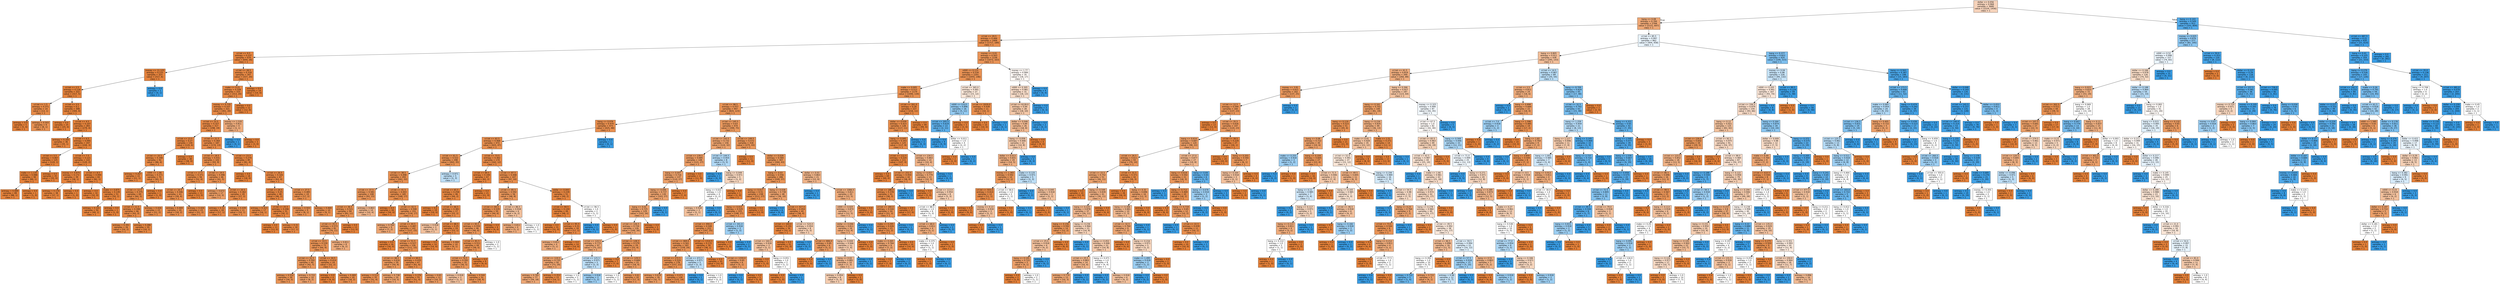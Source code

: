 digraph Tree {
node [shape=box, style="filled", color="black", fontname="helvetica"] ;
edge [fontname="helvetica"] ;
0 [label="dollar <= 0.056\nentropy = 0.968\nsamples = 3680\nvalue = [2224, 1456]\nclass = 1", fillcolor="#f6d3bb"] ;
1 [label="bang <= 0.08\nentropy = 0.784\nsamples = 2768\nvalue = [2121, 647]\nclass = 1", fillcolor="#eda775"] ;
0 -> 1 [labeldistance=2.5, labelangle=45, headlabel="True"] ;
2 [label="crl.tot <= 29.5\nentropy = 0.466\nsamples = 1906\nvalue = [1717, 189]\nclass = 1", fillcolor="#e88f4f"] ;
1 -> 2 ;
3 [label="crl.tot <= 9.5\nentropy = 0.237\nsamples = 670\nvalue = [644, 26]\nclass = 1", fillcolor="#e68641"] ;
2 -> 3 ;
4 [label="money <= 11.125\nentropy = 0.133\nsamples = 323\nvalue = [317, 6]\nclass = 1", fillcolor="#e5833d"] ;
3 -> 4 ;
5 [label="crl.tot <= 2.5\nentropy = 0.116\nsamples = 322\nvalue = [317, 5]\nclass = 1", fillcolor="#e5833c"] ;
4 -> 5 ;
6 [label="crl.tot <= 1.5\nentropy = 0.371\nsamples = 14\nvalue = [13, 1]\nclass = 1", fillcolor="#e78b48"] ;
5 -> 6 ;
7 [label="entropy = 0.0\nsamples = 5\nvalue = [5, 0]\nclass = 1", fillcolor="#e58139"] ;
6 -> 7 ;
8 [label="entropy = 0.503\nsamples = 9\nvalue = [8, 1]\nclass = 1", fillcolor="#e89152"] ;
6 -> 8 ;
9 [label="crl.tot <= 3.5\nentropy = 0.1\nsamples = 308\nvalue = [304, 4]\nclass = 1", fillcolor="#e5833c"] ;
5 -> 9 ;
10 [label="entropy = 0.0\nsamples = 25\nvalue = [25, 0]\nclass = 1", fillcolor="#e58139"] ;
9 -> 10 ;
11 [label="crl.tot <= 4.5\nentropy = 0.107\nsamples = 283\nvalue = [279, 4]\nclass = 1", fillcolor="#e5833c"] ;
9 -> 11 ;
12 [label="entropy = 0.183\nsamples = 36\nvalue = [35, 1]\nclass = 1", fillcolor="#e6853f"] ;
11 -> 12 ;
13 [label="crl.tot <= 6.5\nentropy = 0.095\nsamples = 247\nvalue = [244, 3]\nclass = 1", fillcolor="#e5833b"] ;
11 -> 13 ;
14 [label="crl.tot <= 5.5\nentropy = 0.067\nsamples = 125\nvalue = [124, 1]\nclass = 1", fillcolor="#e5823b"] ;
13 -> 14 ;
15 [label="make <= 1.135\nentropy = 0.088\nsamples = 90\nvalue = [89, 1]\nclass = 1", fillcolor="#e5823b"] ;
14 -> 15 ;
16 [label="entropy = 0.089\nsamples = 89\nvalue = [88, 1]\nclass = 1", fillcolor="#e5823b"] ;
15 -> 16 ;
17 [label="entropy = 0.0\nsamples = 1\nvalue = [1, 0]\nclass = 1", fillcolor="#e58139"] ;
15 -> 17 ;
18 [label="entropy = 0.0\nsamples = 35\nvalue = [35, 0]\nclass = 1", fillcolor="#e58139"] ;
14 -> 18 ;
19 [label="crl.tot <= 7.5\nentropy = 0.121\nsamples = 122\nvalue = [120, 2]\nclass = 1", fillcolor="#e5833c"] ;
13 -> 19 ;
20 [label="money <= 4.875\nentropy = 0.172\nsamples = 39\nvalue = [38, 1]\nclass = 1", fillcolor="#e6843e"] ;
19 -> 20 ;
21 [label="entropy = 0.176\nsamples = 38\nvalue = [37, 1]\nclass = 1", fillcolor="#e6843e"] ;
20 -> 21 ;
22 [label="entropy = 0.0\nsamples = 1\nvalue = [1, 0]\nclass = 1", fillcolor="#e58139"] ;
20 -> 22 ;
23 [label="crl.tot <= 8.5\nentropy = 0.094\nsamples = 83\nvalue = [82, 1]\nclass = 1", fillcolor="#e5833b"] ;
19 -> 23 ;
24 [label="entropy = 0.0\nsamples = 32\nvalue = [32, 0]\nclass = 1", fillcolor="#e58139"] ;
23 -> 24 ;
25 [label="make <= 0.875\nentropy = 0.139\nsamples = 51\nvalue = [50, 1]\nclass = 1", fillcolor="#e6843d"] ;
23 -> 25 ;
26 [label="entropy = 0.141\nsamples = 50\nvalue = [49, 1]\nclass = 1", fillcolor="#e6843d"] ;
25 -> 26 ;
27 [label="entropy = 0.0\nsamples = 1\nvalue = [1, 0]\nclass = 1", fillcolor="#e58139"] ;
25 -> 27 ;
28 [label="entropy = 0.0\nsamples = 1\nvalue = [0, 1]\nclass = 1", fillcolor="#399de5"] ;
4 -> 28 ;
29 [label="crl.tot <= 28.5\nentropy = 0.318\nsamples = 347\nvalue = [327, 20]\nclass = 1", fillcolor="#e78945"] ;
3 -> 29 ;
30 [label="make <= 0.21\nentropy = 0.328\nsamples = 333\nvalue = [313, 20]\nclass = 1", fillcolor="#e78946"] ;
29 -> 30 ;
31 [label="money <= 0.735\nentropy = 0.337\nsamples = 321\nvalue = [301, 20]\nclass = 1", fillcolor="#e78946"] ;
30 -> 31 ;
32 [label="crl.tot <= 15.5\nentropy = 0.327\nsamples = 317\nvalue = [298, 19]\nclass = 1", fillcolor="#e78946"] ;
31 -> 32 ;
33 [label="crl.tot <= 13.5\nentropy = 0.27\nsamples = 130\nvalue = [124, 6]\nclass = 1", fillcolor="#e68743"] ;
32 -> 33 ;
34 [label="crl.tot <= 10.5\nentropy = 0.348\nsamples = 92\nvalue = [86, 6]\nclass = 1", fillcolor="#e78a47"] ;
33 -> 34 ;
35 [label="entropy = 0.267\nsamples = 22\nvalue = [21, 1]\nclass = 1", fillcolor="#e68742"] ;
34 -> 35 ;
36 [label="n000 <= 1.06\nentropy = 0.371\nsamples = 70\nvalue = [65, 5]\nclass = 1", fillcolor="#e78b48"] ;
34 -> 36 ;
37 [label="crl.tot <= 12.5\nentropy = 0.375\nsamples = 69\nvalue = [64, 5]\nclass = 1", fillcolor="#e78b48"] ;
36 -> 37 ;
38 [label="crl.tot <= 11.5\nentropy = 0.348\nsamples = 46\nvalue = [43, 3]\nclass = 1", fillcolor="#e78a47"] ;
37 -> 38 ;
39 [label="entropy = 0.391\nsamples = 26\nvalue = [24, 2]\nclass = 1", fillcolor="#e78c49"] ;
38 -> 39 ;
40 [label="entropy = 0.286\nsamples = 20\nvalue = [19, 1]\nclass = 1", fillcolor="#e68843"] ;
38 -> 40 ;
41 [label="entropy = 0.426\nsamples = 23\nvalue = [21, 2]\nclass = 1", fillcolor="#e78d4c"] ;
37 -> 41 ;
42 [label="entropy = 0.0\nsamples = 1\nvalue = [1, 0]\nclass = 1", fillcolor="#e58139"] ;
36 -> 42 ;
43 [label="entropy = 0.0\nsamples = 38\nvalue = [38, 0]\nclass = 1", fillcolor="#e58139"] ;
33 -> 43 ;
44 [label="crl.tot <= 21.5\nentropy = 0.364\nsamples = 187\nvalue = [174, 13]\nclass = 1", fillcolor="#e78a48"] ;
32 -> 44 ;
45 [label="crl.tot <= 18.5\nentropy = 0.431\nsamples = 102\nvalue = [93, 9]\nclass = 1", fillcolor="#e88d4c"] ;
44 -> 45 ;
46 [label="crl.tot <= 17.5\nentropy = 0.371\nsamples = 56\nvalue = [52, 4]\nclass = 1", fillcolor="#e78b48"] ;
45 -> 46 ;
47 [label="crl.tot <= 16.5\nentropy = 0.446\nsamples = 43\nvalue = [39, 4]\nclass = 1", fillcolor="#e88e4d"] ;
46 -> 47 ;
48 [label="entropy = 0.469\nsamples = 20\nvalue = [18, 2]\nclass = 1", fillcolor="#e88f4f"] ;
47 -> 48 ;
49 [label="entropy = 0.426\nsamples = 23\nvalue = [21, 2]\nclass = 1", fillcolor="#e78d4c"] ;
47 -> 49 ;
50 [label="entropy = 0.0\nsamples = 13\nvalue = [13, 0]\nclass = 1", fillcolor="#e58139"] ;
46 -> 50 ;
51 [label="crl.tot <= 19.5\nentropy = 0.496\nsamples = 46\nvalue = [41, 5]\nclass = 1", fillcolor="#e89051"] ;
45 -> 51 ;
52 [label="entropy = 0.672\nsamples = 17\nvalue = [14, 3]\nclass = 1", fillcolor="#eb9c63"] ;
51 -> 52 ;
53 [label="crl.tot <= 20.5\nentropy = 0.362\nsamples = 29\nvalue = [27, 2]\nclass = 1", fillcolor="#e78a48"] ;
51 -> 53 ;
54 [label="entropy = 0.31\nsamples = 18\nvalue = [17, 1]\nclass = 1", fillcolor="#e78845"] ;
53 -> 54 ;
55 [label="entropy = 0.439\nsamples = 11\nvalue = [10, 1]\nclass = 1", fillcolor="#e88e4d"] ;
53 -> 55 ;
56 [label="crl.tot <= 23.5\nentropy = 0.274\nsamples = 85\nvalue = [81, 4]\nclass = 1", fillcolor="#e68743"] ;
44 -> 56 ;
57 [label="entropy = 0.0\nsamples = 18\nvalue = [18, 0]\nclass = 1", fillcolor="#e58139"] ;
56 -> 57 ;
58 [label="crl.tot <= 26.5\nentropy = 0.326\nsamples = 67\nvalue = [63, 4]\nclass = 1", fillcolor="#e78946"] ;
56 -> 58 ;
59 [label="crl.tot <= 24.5\nentropy = 0.25\nsamples = 48\nvalue = [46, 2]\nclass = 1", fillcolor="#e68642"] ;
58 -> 59 ;
60 [label="entropy = 0.323\nsamples = 17\nvalue = [16, 1]\nclass = 1", fillcolor="#e78945"] ;
59 -> 60 ;
61 [label="crl.tot <= 25.5\nentropy = 0.206\nsamples = 31\nvalue = [30, 1]\nclass = 1", fillcolor="#e68540"] ;
59 -> 61 ;
62 [label="entropy = 0.0\nsamples = 13\nvalue = [13, 0]\nclass = 1", fillcolor="#e58139"] ;
61 -> 62 ;
63 [label="entropy = 0.31\nsamples = 18\nvalue = [17, 1]\nclass = 1", fillcolor="#e78845"] ;
61 -> 63 ;
64 [label="crl.tot <= 27.5\nentropy = 0.485\nsamples = 19\nvalue = [17, 2]\nclass = 1", fillcolor="#e89050"] ;
58 -> 64 ;
65 [label="entropy = 0.503\nsamples = 9\nvalue = [8, 1]\nclass = 1", fillcolor="#e89152"] ;
64 -> 65 ;
66 [label="entropy = 0.469\nsamples = 10\nvalue = [9, 1]\nclass = 1", fillcolor="#e88f4f"] ;
64 -> 66 ;
67 [label="money <= 1.535\nentropy = 0.811\nsamples = 4\nvalue = [3, 1]\nclass = 1", fillcolor="#eeab7b"] ;
31 -> 67 ;
68 [label="entropy = 0.0\nsamples = 1\nvalue = [0, 1]\nclass = 1", fillcolor="#399de5"] ;
67 -> 68 ;
69 [label="entropy = 0.0\nsamples = 3\nvalue = [3, 0]\nclass = 1", fillcolor="#e58139"] ;
67 -> 69 ;
70 [label="entropy = 0.0\nsamples = 12\nvalue = [12, 0]\nclass = 1", fillcolor="#e58139"] ;
30 -> 70 ;
71 [label="entropy = 0.0\nsamples = 14\nvalue = [14, 0]\nclass = 1", fillcolor="#e58139"] ;
29 -> 71 ;
72 [label="money <= 0.01\nentropy = 0.563\nsamples = 1236\nvalue = [1073, 163]\nclass = 1", fillcolor="#e99457"] ;
2 -> 72 ;
73 [label="n000 <= 0.115\nentropy = 0.534\nsamples = 1201\nvalue = [1055, 146]\nclass = 1", fillcolor="#e99254"] ;
72 -> 73 ;
74 [label="make <= 0.005\nentropy = 0.512\nsamples = 1174\nvalue = [1040, 134]\nclass = 1", fillcolor="#e89153"] ;
73 -> 74 ;
75 [label="crl.tot <= 98.5\nentropy = 0.557\nsamples = 947\nvalue = [824, 123]\nclass = 1", fillcolor="#e99457"] ;
74 -> 75 ;
76 [label="bang <= 0.076\nentropy = 0.474\nsamples = 473\nvalue = [425, 48]\nclass = 1", fillcolor="#e88f4f"] ;
75 -> 76 ;
77 [label="crl.tot <= 62.5\nentropy = 0.468\nsamples = 472\nvalue = [425, 47]\nclass = 1", fillcolor="#e88f4f"] ;
76 -> 77 ;
78 [label="crl.tot <= 61.5\nentropy = 0.522\nsamples = 298\nvalue = [263, 35]\nclass = 1", fillcolor="#e89253"] ;
77 -> 78 ;
79 [label="crl.tot <= 38.5\nentropy = 0.498\nsamples = 293\nvalue = [261, 32]\nclass = 1", fillcolor="#e89051"] ;
78 -> 79 ;
80 [label="crl.tot <= 37.5\nentropy = 0.581\nsamples = 108\nvalue = [93, 15]\nclass = 1", fillcolor="#e99559"] ;
79 -> 80 ;
81 [label="crl.tot <= 36.5\nentropy = 0.521\nsamples = 94\nvalue = [83, 11]\nclass = 1", fillcolor="#e89253"] ;
80 -> 81 ;
82 [label="crl.tot <= 35.5\nentropy = 0.573\nsamples = 81\nvalue = [70, 11]\nclass = 1", fillcolor="#e99558"] ;
81 -> 82 ;
83 [label="crl.tot <= 33.5\nentropy = 0.539\nsamples = 73\nvalue = [64, 9]\nclass = 1", fillcolor="#e99355"] ;
82 -> 83 ;
84 [label="crl.tot <= 32.5\nentropy = 0.592\nsamples = 49\nvalue = [42, 7]\nclass = 1", fillcolor="#e9965a"] ;
83 -> 84 ;
85 [label="entropy = 0.552\nsamples = 39\nvalue = [34, 5]\nclass = 1", fillcolor="#e99456"] ;
84 -> 85 ;
86 [label="entropy = 0.722\nsamples = 10\nvalue = [8, 2]\nclass = 1", fillcolor="#eca06a"] ;
84 -> 86 ;
87 [label="crl.tot <= 34.5\nentropy = 0.414\nsamples = 24\nvalue = [22, 2]\nclass = 1", fillcolor="#e78c4b"] ;
83 -> 87 ;
88 [label="entropy = 0.0\nsamples = 4\nvalue = [4, 0]\nclass = 1", fillcolor="#e58139"] ;
87 -> 88 ;
89 [label="entropy = 0.469\nsamples = 20\nvalue = [18, 2]\nclass = 1", fillcolor="#e88f4f"] ;
87 -> 89 ;
90 [label="entropy = 0.811\nsamples = 8\nvalue = [6, 2]\nclass = 1", fillcolor="#eeab7b"] ;
82 -> 90 ;
91 [label="entropy = 0.0\nsamples = 13\nvalue = [13, 0]\nclass = 1", fillcolor="#e58139"] ;
81 -> 91 ;
92 [label="entropy = 0.863\nsamples = 14\nvalue = [10, 4]\nclass = 1", fillcolor="#efb388"] ;
80 -> 92 ;
93 [label="crl.tot <= 41.5\nentropy = 0.443\nsamples = 185\nvalue = [168, 17]\nclass = 1", fillcolor="#e88e4d"] ;
79 -> 93 ;
94 [label="entropy = 0.0\nsamples = 34\nvalue = [34, 0]\nclass = 1", fillcolor="#e58139"] ;
93 -> 94 ;
95 [label="crl.tot <= 42.5\nentropy = 0.508\nsamples = 151\nvalue = [134, 17]\nclass = 1", fillcolor="#e89152"] ;
93 -> 95 ;
96 [label="entropy = 0.764\nsamples = 9\nvalue = [7, 2]\nclass = 1", fillcolor="#eca572"] ;
95 -> 96 ;
97 [label="crl.tot <= 44.5\nentropy = 0.487\nsamples = 142\nvalue = [127, 15]\nclass = 1", fillcolor="#e89050"] ;
95 -> 97 ;
98 [label="entropy = 0.0\nsamples = 16\nvalue = [16, 0]\nclass = 1", fillcolor="#e58139"] ;
97 -> 98 ;
99 [label="crl.tot <= 51.5\nentropy = 0.527\nsamples = 126\nvalue = [111, 15]\nclass = 1", fillcolor="#e99254"] ;
97 -> 99 ;
100 [label="crl.tot <= 48.5\nentropy = 0.616\nsamples = 59\nvalue = [50, 9]\nclass = 1", fillcolor="#ea985d"] ;
99 -> 100 ;
101 [label="entropy = 0.513\nsamples = 35\nvalue = [31, 4]\nclass = 1", fillcolor="#e89153"] ;
100 -> 101 ;
102 [label="entropy = 0.738\nsamples = 24\nvalue = [19, 5]\nclass = 1", fillcolor="#eca26d"] ;
100 -> 102 ;
103 [label="crl.tot <= 60.5\nentropy = 0.435\nsamples = 67\nvalue = [61, 6]\nclass = 1", fillcolor="#e88d4c"] ;
99 -> 103 ;
104 [label="entropy = 0.376\nsamples = 55\nvalue = [51, 4]\nclass = 1", fillcolor="#e78b49"] ;
103 -> 104 ;
105 [label="entropy = 0.65\nsamples = 12\nvalue = [10, 2]\nclass = 1", fillcolor="#ea9a61"] ;
103 -> 105 ;
106 [label="entropy = 0.971\nsamples = 5\nvalue = [2, 3]\nclass = 1", fillcolor="#bddef6"] ;
78 -> 106 ;
107 [label="crl.tot <= 73.5\nentropy = 0.362\nsamples = 174\nvalue = [162, 12]\nclass = 1", fillcolor="#e78a48"] ;
77 -> 107 ;
108 [label="crl.tot <= 69.5\nentropy = 0.194\nsamples = 67\nvalue = [65, 2]\nclass = 1", fillcolor="#e6853f"] ;
107 -> 108 ;
109 [label="crl.tot <= 65.5\nentropy = 0.258\nsamples = 46\nvalue = [44, 2]\nclass = 1", fillcolor="#e68742"] ;
108 -> 109 ;
110 [label="entropy = 0.0\nsamples = 19\nvalue = [19, 0]\nclass = 1", fillcolor="#e58139"] ;
109 -> 110 ;
111 [label="crl.tot <= 66.5\nentropy = 0.381\nsamples = 27\nvalue = [25, 2]\nclass = 1", fillcolor="#e78b49"] ;
109 -> 111 ;
112 [label="entropy = 0.918\nsamples = 3\nvalue = [2, 1]\nclass = 1", fillcolor="#f2c09c"] ;
111 -> 112 ;
113 [label="crl.tot <= 68.5\nentropy = 0.25\nsamples = 24\nvalue = [23, 1]\nclass = 1", fillcolor="#e68642"] ;
111 -> 113 ;
114 [label="entropy = 0.0\nsamples = 14\nvalue = [14, 0]\nclass = 1", fillcolor="#e58139"] ;
113 -> 114 ;
115 [label="entropy = 0.469\nsamples = 10\nvalue = [9, 1]\nclass = 1", fillcolor="#e88f4f"] ;
113 -> 115 ;
116 [label="entropy = 0.0\nsamples = 21\nvalue = [21, 0]\nclass = 1", fillcolor="#e58139"] ;
108 -> 116 ;
117 [label="crl.tot <= 87.5\nentropy = 0.448\nsamples = 107\nvalue = [97, 10]\nclass = 1", fillcolor="#e88e4d"] ;
107 -> 117 ;
118 [label="crl.tot <= 85.5\nentropy = 0.592\nsamples = 56\nvalue = [48, 8]\nclass = 1", fillcolor="#e9965a"] ;
117 -> 118 ;
119 [label="crl.tot <= 84.5\nentropy = 0.529\nsamples = 50\nvalue = [44, 6]\nclass = 1", fillcolor="#e99254"] ;
118 -> 119 ;
120 [label="crl.tot <= 83.5\nentropy = 0.559\nsamples = 46\nvalue = [40, 6]\nclass = 1", fillcolor="#e99457"] ;
119 -> 120 ;
121 [label="crl.tot <= 81.5\nentropy = 0.511\nsamples = 44\nvalue = [39, 5]\nclass = 1", fillcolor="#e89152"] ;
120 -> 121 ;
122 [label="crl.tot <= 74.5\nentropy = 0.592\nsamples = 35\nvalue = [30, 5]\nclass = 1", fillcolor="#e9965a"] ;
121 -> 122 ;
123 [label="entropy = 0.918\nsamples = 3\nvalue = [2, 1]\nclass = 1", fillcolor="#f2c09c"] ;
122 -> 123 ;
124 [label="entropy = 0.544\nsamples = 32\nvalue = [28, 4]\nclass = 1", fillcolor="#e99355"] ;
122 -> 124 ;
125 [label="entropy = 0.0\nsamples = 9\nvalue = [9, 0]\nclass = 1", fillcolor="#e58139"] ;
121 -> 125 ;
126 [label="entropy = 1.0\nsamples = 2\nvalue = [1, 1]\nclass = 1", fillcolor="#ffffff"] ;
120 -> 126 ;
127 [label="entropy = 0.0\nsamples = 4\nvalue = [4, 0]\nclass = 1", fillcolor="#e58139"] ;
119 -> 127 ;
128 [label="crl.tot <= 86.5\nentropy = 0.918\nsamples = 6\nvalue = [4, 2]\nclass = 1", fillcolor="#f2c09c"] ;
118 -> 128 ;
129 [label="entropy = 0.811\nsamples = 4\nvalue = [3, 1]\nclass = 1", fillcolor="#eeab7b"] ;
128 -> 129 ;
130 [label="entropy = 1.0\nsamples = 2\nvalue = [1, 1]\nclass = 1", fillcolor="#ffffff"] ;
128 -> 130 ;
131 [label="dollar <= 0.043\nentropy = 0.239\nsamples = 51\nvalue = [49, 2]\nclass = 1", fillcolor="#e68641"] ;
117 -> 131 ;
132 [label="crl.tot <= 94.5\nentropy = 0.144\nsamples = 49\nvalue = [48, 1]\nclass = 1", fillcolor="#e6843d"] ;
131 -> 132 ;
133 [label="entropy = 0.0\nsamples = 31\nvalue = [31, 0]\nclass = 1", fillcolor="#e58139"] ;
132 -> 133 ;
134 [label="crl.tot <= 95.5\nentropy = 0.31\nsamples = 18\nvalue = [17, 1]\nclass = 1", fillcolor="#e78845"] ;
132 -> 134 ;
135 [label="entropy = 0.811\nsamples = 4\nvalue = [3, 1]\nclass = 1", fillcolor="#eeab7b"] ;
134 -> 135 ;
136 [label="entropy = 0.0\nsamples = 14\nvalue = [14, 0]\nclass = 1", fillcolor="#e58139"] ;
134 -> 136 ;
137 [label="crl.tot <= 96.5\nentropy = 1.0\nsamples = 2\nvalue = [1, 1]\nclass = 1", fillcolor="#ffffff"] ;
131 -> 137 ;
138 [label="entropy = 0.0\nsamples = 1\nvalue = [0, 1]\nclass = 1", fillcolor="#399de5"] ;
137 -> 138 ;
139 [label="entropy = 0.0\nsamples = 1\nvalue = [1, 0]\nclass = 1", fillcolor="#e58139"] ;
137 -> 139 ;
140 [label="entropy = 0.0\nsamples = 1\nvalue = [0, 1]\nclass = 1", fillcolor="#399de5"] ;
76 -> 140 ;
141 [label="crl.tot <= 145.5\nentropy = 0.63\nsamples = 474\nvalue = [399, 75]\nclass = 1", fillcolor="#ea995e"] ;
75 -> 141 ;
142 [label="crl.tot <= 143.5\nentropy = 0.732\nsamples = 156\nvalue = [124, 32]\nclass = 1", fillcolor="#eca26c"] ;
141 -> 142 ;
143 [label="crl.tot <= 139.5\nentropy = 0.685\nsamples = 148\nvalue = [121, 27]\nclass = 1", fillcolor="#eb9d65"] ;
142 -> 143 ;
144 [label="bang <= 0.047\nentropy = 0.716\nsamples = 137\nvalue = [110, 27]\nclass = 1", fillcolor="#eba06a"] ;
143 -> 144 ;
145 [label="bang <= 0.046\nentropy = 0.737\nsamples = 130\nvalue = [103, 27]\nclass = 1", fillcolor="#eca26d"] ;
144 -> 145 ;
146 [label="bang <= 0.02\nentropy = 0.725\nsamples = 129\nvalue = [103, 26]\nclass = 1", fillcolor="#eca16b"] ;
145 -> 146 ;
147 [label="crl.tot <= 126.5\nentropy = 0.734\nsamples = 126\nvalue = [100, 26]\nclass = 1", fillcolor="#eca26c"] ;
146 -> 147 ;
148 [label="crl.tot <= 124.5\nentropy = 0.772\nsamples = 97\nvalue = [75, 22]\nclass = 1", fillcolor="#eda673"] ;
147 -> 148 ;
149 [label="crl.tot <= 119.5\nentropy = 0.735\nsamples = 92\nvalue = [73, 19]\nclass = 1", fillcolor="#eca26d"] ;
148 -> 149 ;
150 [label="entropy = 0.785\nsamples = 77\nvalue = [59, 18]\nclass = 1", fillcolor="#eda775"] ;
149 -> 150 ;
151 [label="entropy = 0.353\nsamples = 15\nvalue = [14, 1]\nclass = 1", fillcolor="#e78a47"] ;
149 -> 151 ;
152 [label="crl.tot <= 125.5\nentropy = 0.971\nsamples = 5\nvalue = [2, 3]\nclass = 1", fillcolor="#bddef6"] ;
148 -> 152 ;
153 [label="entropy = 1.0\nsamples = 2\nvalue = [1, 1]\nclass = 1", fillcolor="#ffffff"] ;
152 -> 153 ;
154 [label="entropy = 0.918\nsamples = 3\nvalue = [1, 2]\nclass = 1", fillcolor="#9ccef2"] ;
152 -> 154 ;
155 [label="crl.tot <= 128.5\nentropy = 0.579\nsamples = 29\nvalue = [25, 4]\nclass = 1", fillcolor="#e99559"] ;
147 -> 155 ;
156 [label="entropy = 0.0\nsamples = 7\nvalue = [7, 0]\nclass = 1", fillcolor="#e58139"] ;
155 -> 156 ;
157 [label="crl.tot <= 129.5\nentropy = 0.684\nsamples = 22\nvalue = [18, 4]\nclass = 1", fillcolor="#eb9d65"] ;
155 -> 157 ;
158 [label="entropy = 1.0\nsamples = 2\nvalue = [1, 1]\nclass = 1", fillcolor="#ffffff"] ;
157 -> 158 ;
159 [label="entropy = 0.61\nsamples = 20\nvalue = [17, 3]\nclass = 1", fillcolor="#ea975c"] ;
157 -> 159 ;
160 [label="entropy = 0.0\nsamples = 3\nvalue = [3, 0]\nclass = 1", fillcolor="#e58139"] ;
146 -> 160 ;
161 [label="entropy = 0.0\nsamples = 1\nvalue = [0, 1]\nclass = 1", fillcolor="#399de5"] ;
145 -> 161 ;
162 [label="entropy = 0.0\nsamples = 7\nvalue = [7, 0]\nclass = 1", fillcolor="#e58139"] ;
144 -> 162 ;
163 [label="entropy = 0.0\nsamples = 11\nvalue = [11, 0]\nclass = 1", fillcolor="#e58139"] ;
143 -> 163 ;
164 [label="crl.tot <= 144.5\nentropy = 0.954\nsamples = 8\nvalue = [3, 5]\nclass = 1", fillcolor="#b0d8f5"] ;
142 -> 164 ;
165 [label="entropy = 0.0\nsamples = 3\nvalue = [0, 3]\nclass = 1", fillcolor="#399de5"] ;
164 -> 165 ;
166 [label="bang <= 0.049\nentropy = 0.971\nsamples = 5\nvalue = [3, 2]\nclass = 1", fillcolor="#f6d5bd"] ;
164 -> 166 ;
167 [label="bang <= 0.022\nentropy = 1.0\nsamples = 4\nvalue = [2, 2]\nclass = 1", fillcolor="#ffffff"] ;
166 -> 167 ;
168 [label="entropy = 0.918\nsamples = 3\nvalue = [2, 1]\nclass = 1", fillcolor="#f2c09c"] ;
167 -> 168 ;
169 [label="entropy = 0.0\nsamples = 1\nvalue = [0, 1]\nclass = 1", fillcolor="#399de5"] ;
167 -> 169 ;
170 [label="entropy = 0.0\nsamples = 1\nvalue = [1, 0]\nclass = 1", fillcolor="#e58139"] ;
166 -> 170 ;
171 [label="crl.tot <= 149.5\nentropy = 0.572\nsamples = 318\nvalue = [275, 43]\nclass = 1", fillcolor="#e99558"] ;
141 -> 171 ;
172 [label="entropy = 0.0\nsamples = 11\nvalue = [11, 0]\nclass = 1", fillcolor="#e58139"] ;
171 -> 172 ;
173 [label="dollar <= 0.028\nentropy = 0.584\nsamples = 307\nvalue = [264, 43]\nclass = 1", fillcolor="#e99659"] ;
171 -> 173 ;
174 [label="bang <= 0.03\nentropy = 0.556\nsamples = 286\nvalue = [249, 37]\nclass = 1", fillcolor="#e99456"] ;
173 -> 174 ;
175 [label="bang <= 0.017\nentropy = 0.51\nsamples = 238\nvalue = [211, 27]\nclass = 1", fillcolor="#e89152"] ;
174 -> 175 ;
176 [label="bang <= 0.015\nentropy = 0.529\nsamples = 225\nvalue = [198, 27]\nclass = 1", fillcolor="#e99254"] ;
175 -> 176 ;
177 [label="crl.tot <= 494.0\nentropy = 0.508\nsamples = 222\nvalue = [197, 25]\nclass = 1", fillcolor="#e89152"] ;
176 -> 177 ;
178 [label="crl.tot <= 469.0\nentropy = 0.561\nsamples = 183\nvalue = [159, 24]\nclass = 1", fillcolor="#e99457"] ;
177 -> 178 ;
179 [label="crl.tot <= 172.5\nentropy = 0.524\nsamples = 178\nvalue = [157, 21]\nclass = 1", fillcolor="#e89253"] ;
178 -> 179 ;
180 [label="entropy = 0.679\nsamples = 39\nvalue = [32, 7]\nclass = 1", fillcolor="#eb9d64"] ;
179 -> 180 ;
181 [label="entropy = 0.471\nsamples = 139\nvalue = [125, 14]\nclass = 1", fillcolor="#e88f4f"] ;
179 -> 181 ;
182 [label="crl.tot <= 472.5\nentropy = 0.971\nsamples = 5\nvalue = [2, 3]\nclass = 1", fillcolor="#bddef6"] ;
178 -> 182 ;
183 [label="entropy = 0.0\nsamples = 1\nvalue = [0, 1]\nclass = 1", fillcolor="#399de5"] ;
182 -> 183 ;
184 [label="entropy = 1.0\nsamples = 4\nvalue = [2, 2]\nclass = 1", fillcolor="#ffffff"] ;
182 -> 184 ;
185 [label="crl.tot <= 1314.5\nentropy = 0.172\nsamples = 39\nvalue = [38, 1]\nclass = 1", fillcolor="#e6843e"] ;
177 -> 185 ;
186 [label="entropy = 0.0\nsamples = 33\nvalue = [33, 0]\nclass = 1", fillcolor="#e58139"] ;
185 -> 186 ;
187 [label="crl.tot <= 1359.0\nentropy = 0.65\nsamples = 6\nvalue = [5, 1]\nclass = 1", fillcolor="#ea9a61"] ;
185 -> 187 ;
188 [label="entropy = 0.0\nsamples = 1\nvalue = [0, 1]\nclass = 1", fillcolor="#399de5"] ;
187 -> 188 ;
189 [label="entropy = 0.0\nsamples = 5\nvalue = [5, 0]\nclass = 1", fillcolor="#e58139"] ;
187 -> 189 ;
190 [label="crl.tot <= 341.0\nentropy = 0.918\nsamples = 3\nvalue = [1, 2]\nclass = 1", fillcolor="#9ccef2"] ;
176 -> 190 ;
191 [label="entropy = 0.0\nsamples = 1\nvalue = [1, 0]\nclass = 1", fillcolor="#e58139"] ;
190 -> 191 ;
192 [label="entropy = 0.0\nsamples = 2\nvalue = [0, 2]\nclass = 1", fillcolor="#399de5"] ;
190 -> 192 ;
193 [label="entropy = 0.0\nsamples = 13\nvalue = [13, 0]\nclass = 1", fillcolor="#e58139"] ;
175 -> 193 ;
194 [label="bang <= 0.038\nentropy = 0.738\nsamples = 48\nvalue = [38, 10]\nclass = 1", fillcolor="#eca26d"] ;
174 -> 194 ;
195 [label="entropy = 0.0\nsamples = 6\nvalue = [0, 6]\nclass = 1", fillcolor="#399de5"] ;
194 -> 195 ;
196 [label="crl.tot <= 427.0\nentropy = 0.454\nsamples = 42\nvalue = [38, 4]\nclass = 1", fillcolor="#e88e4e"] ;
194 -> 196 ;
197 [label="crl.tot <= 169.0\nentropy = 0.191\nsamples = 34\nvalue = [33, 1]\nclass = 1", fillcolor="#e6853f"] ;
196 -> 197 ;
198 [label="crl.tot <= 164.5\nentropy = 0.918\nsamples = 3\nvalue = [2, 1]\nclass = 1", fillcolor="#f2c09c"] ;
197 -> 198 ;
199 [label="entropy = 0.0\nsamples = 1\nvalue = [1, 0]\nclass = 1", fillcolor="#e58139"] ;
198 -> 199 ;
200 [label="bang <= 0.051\nentropy = 1.0\nsamples = 2\nvalue = [1, 1]\nclass = 1", fillcolor="#ffffff"] ;
198 -> 200 ;
201 [label="entropy = 0.0\nsamples = 1\nvalue = [1, 0]\nclass = 1", fillcolor="#e58139"] ;
200 -> 201 ;
202 [label="entropy = 0.0\nsamples = 1\nvalue = [0, 1]\nclass = 1", fillcolor="#399de5"] ;
200 -> 202 ;
203 [label="entropy = 0.0\nsamples = 31\nvalue = [31, 0]\nclass = 1", fillcolor="#e58139"] ;
197 -> 203 ;
204 [label="crl.tot <= 524.0\nentropy = 0.954\nsamples = 8\nvalue = [5, 3]\nclass = 1", fillcolor="#f5cdb0"] ;
196 -> 204 ;
205 [label="entropy = 0.0\nsamples = 2\nvalue = [0, 2]\nclass = 1", fillcolor="#399de5"] ;
204 -> 205 ;
206 [label="crl.tot <= 806.0\nentropy = 0.65\nsamples = 6\nvalue = [5, 1]\nclass = 1", fillcolor="#ea9a61"] ;
204 -> 206 ;
207 [label="entropy = 0.0\nsamples = 5\nvalue = [5, 0]\nclass = 1", fillcolor="#e58139"] ;
206 -> 207 ;
208 [label="entropy = 0.0\nsamples = 1\nvalue = [0, 1]\nclass = 1", fillcolor="#399de5"] ;
206 -> 208 ;
209 [label="dollar <= 0.03\nentropy = 0.863\nsamples = 21\nvalue = [15, 6]\nclass = 1", fillcolor="#efb388"] ;
173 -> 209 ;
210 [label="entropy = 0.0\nsamples = 1\nvalue = [0, 1]\nclass = 1", fillcolor="#399de5"] ;
209 -> 210 ;
211 [label="crl.tot <= 1066.5\nentropy = 0.811\nsamples = 20\nvalue = [15, 5]\nclass = 1", fillcolor="#eeab7b"] ;
209 -> 211 ;
212 [label="n000 <= 0.025\nentropy = 0.874\nsamples = 17\nvalue = [12, 5]\nclass = 1", fillcolor="#f0b58b"] ;
211 -> 212 ;
213 [label="dollar <= 0.046\nentropy = 0.811\nsamples = 16\nvalue = [12, 4]\nclass = 1", fillcolor="#eeab7b"] ;
212 -> 213 ;
214 [label="bang <= 0.044\nentropy = 0.946\nsamples = 11\nvalue = [7, 4]\nclass = 1", fillcolor="#f4c9aa"] ;
213 -> 214 ;
215 [label="bang <= 0.02\nentropy = 0.881\nsamples = 10\nvalue = [7, 3]\nclass = 1", fillcolor="#f0b78e"] ;
214 -> 215 ;
216 [label="entropy = 0.954\nsamples = 8\nvalue = [5, 3]\nclass = 1", fillcolor="#f5cdb0"] ;
215 -> 216 ;
217 [label="entropy = 0.0\nsamples = 2\nvalue = [2, 0]\nclass = 1", fillcolor="#e58139"] ;
215 -> 217 ;
218 [label="entropy = 0.0\nsamples = 1\nvalue = [0, 1]\nclass = 1", fillcolor="#399de5"] ;
214 -> 218 ;
219 [label="entropy = 0.0\nsamples = 5\nvalue = [5, 0]\nclass = 1", fillcolor="#e58139"] ;
213 -> 219 ;
220 [label="entropy = 0.0\nsamples = 1\nvalue = [0, 1]\nclass = 1", fillcolor="#399de5"] ;
212 -> 220 ;
221 [label="entropy = 0.0\nsamples = 3\nvalue = [3, 0]\nclass = 1", fillcolor="#e58139"] ;
211 -> 221 ;
222 [label="crl.tot <= 261.0\nentropy = 0.28\nsamples = 227\nvalue = [216, 11]\nclass = 1", fillcolor="#e68743"] ;
74 -> 222 ;
223 [label="dollar <= 0.039\nentropy = 0.423\nsamples = 128\nvalue = [117, 11]\nclass = 1", fillcolor="#e78d4c"] ;
222 -> 223 ;
224 [label="bang <= 0.045\nentropy = 0.343\nsamples = 125\nvalue = [117, 8]\nclass = 1", fillcolor="#e78a47"] ;
223 -> 224 ;
225 [label="crl.tot <= 112.5\nentropy = 0.224\nsamples = 111\nvalue = [107, 4]\nclass = 1", fillcolor="#e68640"] ;
224 -> 225 ;
226 [label="entropy = 0.0\nsamples = 69\nvalue = [69, 0]\nclass = 1", fillcolor="#e58139"] ;
225 -> 226 ;
227 [label="crl.tot <= 252.5\nentropy = 0.454\nsamples = 42\nvalue = [38, 4]\nclass = 1", fillcolor="#e88e4e"] ;
225 -> 227 ;
228 [label="crl.tot <= 188.0\nentropy = 0.378\nsamples = 41\nvalue = [38, 3]\nclass = 1", fillcolor="#e78b49"] ;
227 -> 228 ;
229 [label="crl.tot <= 184.0\nentropy = 0.544\nsamples = 24\nvalue = [21, 3]\nclass = 1", fillcolor="#e99355"] ;
228 -> 229 ;
230 [label="make <= 0.295\nentropy = 0.426\nsamples = 23\nvalue = [21, 2]\nclass = 1", fillcolor="#e78d4c"] ;
229 -> 230 ;
231 [label="make <= 0.265\nentropy = 0.764\nsamples = 9\nvalue = [7, 2]\nclass = 1", fillcolor="#eca572"] ;
230 -> 231 ;
232 [label="entropy = 0.0\nsamples = 7\nvalue = [7, 0]\nclass = 1", fillcolor="#e58139"] ;
231 -> 232 ;
233 [label="entropy = 0.0\nsamples = 2\nvalue = [0, 2]\nclass = 1", fillcolor="#399de5"] ;
231 -> 233 ;
234 [label="entropy = 0.0\nsamples = 14\nvalue = [14, 0]\nclass = 1", fillcolor="#e58139"] ;
230 -> 234 ;
235 [label="entropy = 0.0\nsamples = 1\nvalue = [0, 1]\nclass = 1", fillcolor="#399de5"] ;
229 -> 235 ;
236 [label="entropy = 0.0\nsamples = 17\nvalue = [17, 0]\nclass = 1", fillcolor="#e58139"] ;
228 -> 236 ;
237 [label="entropy = 0.0\nsamples = 1\nvalue = [0, 1]\nclass = 1", fillcolor="#399de5"] ;
227 -> 237 ;
238 [label="crl.tot <= 134.5\nentropy = 0.863\nsamples = 14\nvalue = [10, 4]\nclass = 1", fillcolor="#efb388"] ;
224 -> 238 ;
239 [label="bang <= 0.057\nentropy = 0.779\nsamples = 13\nvalue = [10, 3]\nclass = 1", fillcolor="#eda774"] ;
238 -> 239 ;
240 [label="entropy = 0.0\nsamples = 5\nvalue = [5, 0]\nclass = 1", fillcolor="#e58139"] ;
239 -> 240 ;
241 [label="crl.tot <= 113.0\nentropy = 0.954\nsamples = 8\nvalue = [5, 3]\nclass = 1", fillcolor="#f5cdb0"] ;
239 -> 241 ;
242 [label="crl.tot <= 88.5\nentropy = 1.0\nsamples = 6\nvalue = [3, 3]\nclass = 1", fillcolor="#ffffff"] ;
241 -> 242 ;
243 [label="crl.tot <= 68.0\nentropy = 0.811\nsamples = 4\nvalue = [3, 1]\nclass = 1", fillcolor="#eeab7b"] ;
242 -> 243 ;
244 [label="make <= 0.375\nentropy = 1.0\nsamples = 2\nvalue = [1, 1]\nclass = 1", fillcolor="#ffffff"] ;
243 -> 244 ;
245 [label="entropy = 0.0\nsamples = 1\nvalue = [1, 0]\nclass = 1", fillcolor="#e58139"] ;
244 -> 245 ;
246 [label="entropy = 0.0\nsamples = 1\nvalue = [0, 1]\nclass = 1", fillcolor="#399de5"] ;
244 -> 246 ;
247 [label="entropy = 0.0\nsamples = 2\nvalue = [2, 0]\nclass = 1", fillcolor="#e58139"] ;
243 -> 247 ;
248 [label="entropy = 0.0\nsamples = 2\nvalue = [0, 2]\nclass = 1", fillcolor="#399de5"] ;
242 -> 248 ;
249 [label="entropy = 0.0\nsamples = 2\nvalue = [2, 0]\nclass = 1", fillcolor="#e58139"] ;
241 -> 249 ;
250 [label="entropy = 0.0\nsamples = 1\nvalue = [0, 1]\nclass = 1", fillcolor="#399de5"] ;
238 -> 250 ;
251 [label="entropy = 0.0\nsamples = 3\nvalue = [0, 3]\nclass = 1", fillcolor="#399de5"] ;
223 -> 251 ;
252 [label="entropy = 0.0\nsamples = 99\nvalue = [99, 0]\nclass = 1", fillcolor="#e58139"] ;
222 -> 252 ;
253 [label="crl.tot <= 365.0\nentropy = 0.991\nsamples = 27\nvalue = [15, 12]\nclass = 1", fillcolor="#fae6d7"] ;
73 -> 253 ;
254 [label="n000 <= 0.615\nentropy = 0.896\nsamples = 16\nvalue = [5, 11]\nclass = 1", fillcolor="#93caf1"] ;
253 -> 254 ;
255 [label="crl.tot <= 205.5\nentropy = 0.619\nsamples = 13\nvalue = [2, 11]\nclass = 1", fillcolor="#5dafea"] ;
254 -> 255 ;
256 [label="entropy = 0.0\nsamples = 9\nvalue = [0, 9]\nclass = 1", fillcolor="#399de5"] ;
255 -> 256 ;
257 [label="dollar <= 0.011\nentropy = 1.0\nsamples = 4\nvalue = [2, 2]\nclass = 1", fillcolor="#ffffff"] ;
255 -> 257 ;
258 [label="entropy = 0.0\nsamples = 2\nvalue = [2, 0]\nclass = 1", fillcolor="#e58139"] ;
257 -> 258 ;
259 [label="entropy = 0.0\nsamples = 2\nvalue = [0, 2]\nclass = 1", fillcolor="#399de5"] ;
257 -> 259 ;
260 [label="entropy = 0.0\nsamples = 3\nvalue = [3, 0]\nclass = 1", fillcolor="#e58139"] ;
254 -> 260 ;
261 [label="crl.tot <= 2029.0\nentropy = 0.439\nsamples = 11\nvalue = [10, 1]\nclass = 1", fillcolor="#e88e4d"] ;
253 -> 261 ;
262 [label="entropy = 0.0\nsamples = 10\nvalue = [10, 0]\nclass = 1", fillcolor="#e58139"] ;
261 -> 262 ;
263 [label="entropy = 0.0\nsamples = 1\nvalue = [0, 1]\nclass = 1", fillcolor="#399de5"] ;
261 -> 263 ;
264 [label="money <= 1.77\nentropy = 0.999\nsamples = 35\nvalue = [18, 17]\nclass = 1", fillcolor="#fef8f4"] ;
72 -> 264 ;
265 [label="n000 <= 0.305\nentropy = 0.981\nsamples = 31\nvalue = [18, 13]\nclass = 1", fillcolor="#f8dcc8"] ;
264 -> 265 ;
266 [label="crl.tot <= 6128.0\nentropy = 0.94\nsamples = 28\nvalue = [18, 10]\nclass = 1", fillcolor="#f3c7a7"] ;
265 -> 266 ;
267 [label="dollar <= 0.046\nentropy = 0.89\nsamples = 26\nvalue = [18, 8]\nclass = 1", fillcolor="#f1b991"] ;
266 -> 267 ;
268 [label="bang <= 0.058\nentropy = 0.946\nsamples = 22\nvalue = [14, 8]\nclass = 1", fillcolor="#f4c9aa"] ;
267 -> 268 ;
269 [label="dollar <= 0.013\nentropy = 0.831\nsamples = 19\nvalue = [14, 5]\nclass = 1", fillcolor="#eeae80"] ;
268 -> 269 ;
270 [label="money <= 1.365\nentropy = 0.592\nsamples = 14\nvalue = [12, 2]\nclass = 1", fillcolor="#e9965a"] ;
269 -> 270 ;
271 [label="crl.tot <= 933.0\nentropy = 0.414\nsamples = 12\nvalue = [11, 1]\nclass = 1", fillcolor="#e78c4b"] ;
270 -> 271 ;
272 [label="entropy = 0.0\nsamples = 9\nvalue = [9, 0]\nclass = 1", fillcolor="#e58139"] ;
271 -> 272 ;
273 [label="money <= 0.13\nentropy = 0.918\nsamples = 3\nvalue = [2, 1]\nclass = 1", fillcolor="#f2c09c"] ;
271 -> 273 ;
274 [label="entropy = 0.0\nsamples = 2\nvalue = [2, 0]\nclass = 1", fillcolor="#e58139"] ;
273 -> 274 ;
275 [label="entropy = 0.0\nsamples = 1\nvalue = [0, 1]\nclass = 1", fillcolor="#399de5"] ;
273 -> 275 ;
276 [label="crl.tot <= 58.0\nentropy = 1.0\nsamples = 2\nvalue = [1, 1]\nclass = 1", fillcolor="#ffffff"] ;
270 -> 276 ;
277 [label="entropy = 0.0\nsamples = 1\nvalue = [1, 0]\nclass = 1", fillcolor="#e58139"] ;
276 -> 277 ;
278 [label="entropy = 0.0\nsamples = 1\nvalue = [0, 1]\nclass = 1", fillcolor="#399de5"] ;
276 -> 278 ;
279 [label="make <= 0.125\nentropy = 0.971\nsamples = 5\nvalue = [2, 3]\nclass = 1", fillcolor="#bddef6"] ;
269 -> 279 ;
280 [label="entropy = 0.0\nsamples = 2\nvalue = [0, 2]\nclass = 1", fillcolor="#399de5"] ;
279 -> 280 ;
281 [label="bang <= 0.045\nentropy = 0.918\nsamples = 3\nvalue = [2, 1]\nclass = 1", fillcolor="#f2c09c"] ;
279 -> 281 ;
282 [label="entropy = 0.0\nsamples = 2\nvalue = [2, 0]\nclass = 1", fillcolor="#e58139"] ;
281 -> 282 ;
283 [label="entropy = 0.0\nsamples = 1\nvalue = [0, 1]\nclass = 1", fillcolor="#399de5"] ;
281 -> 283 ;
284 [label="entropy = 0.0\nsamples = 3\nvalue = [0, 3]\nclass = 1", fillcolor="#399de5"] ;
268 -> 284 ;
285 [label="entropy = 0.0\nsamples = 4\nvalue = [4, 0]\nclass = 1", fillcolor="#e58139"] ;
267 -> 285 ;
286 [label="entropy = 0.0\nsamples = 2\nvalue = [0, 2]\nclass = 1", fillcolor="#399de5"] ;
266 -> 286 ;
287 [label="entropy = 0.0\nsamples = 3\nvalue = [0, 3]\nclass = 1", fillcolor="#399de5"] ;
265 -> 287 ;
288 [label="entropy = 0.0\nsamples = 4\nvalue = [0, 4]\nclass = 1", fillcolor="#399de5"] ;
264 -> 288 ;
289 [label="crl.tot <= 85.5\nentropy = 0.997\nsamples = 862\nvalue = [404, 458]\nclass = 1", fillcolor="#e8f3fc"] ;
1 -> 289 ;
290 [label="bang <= 0.805\nentropy = 0.911\nsamples = 438\nvalue = [295, 143]\nclass = 1", fillcolor="#f2be99"] ;
289 -> 290 ;
291 [label="crl.tot <= 41.5\nentropy = 0.819\nsamples = 349\nvalue = [260, 89]\nclass = 1", fillcolor="#eeac7d"] ;
290 -> 291 ;
292 [label="money <= 3.91\nentropy = 0.621\nsamples = 162\nvalue = [137, 25]\nclass = 1", fillcolor="#ea985d"] ;
291 -> 292 ;
293 [label="crl.tot <= 12.5\nentropy = 0.594\nsamples = 160\nvalue = [137, 23]\nclass = 1", fillcolor="#e9965a"] ;
292 -> 293 ;
294 [label="entropy = 0.0\nsamples = 13\nvalue = [13, 0]\nclass = 1", fillcolor="#e58139"] ;
293 -> 294 ;
295 [label="crl.tot <= 35.5\nentropy = 0.626\nsamples = 147\nvalue = [124, 23]\nclass = 1", fillcolor="#ea985e"] ;
293 -> 295 ;
296 [label="bang <= 0.614\nentropy = 0.687\nsamples = 120\nvalue = [98, 22]\nclass = 1", fillcolor="#eb9d65"] ;
295 -> 296 ;
297 [label="crl.tot <= 26.5\nentropy = 0.611\nsamples = 93\nvalue = [79, 14]\nclass = 1", fillcolor="#ea975c"] ;
296 -> 297 ;
298 [label="crl.tot <= 15.5\nentropy = 0.752\nsamples = 51\nvalue = [40, 11]\nclass = 1", fillcolor="#eca46f"] ;
297 -> 298 ;
299 [label="entropy = 0.0\nsamples = 10\nvalue = [10, 0]\nclass = 1", fillcolor="#e58139"] ;
298 -> 299 ;
300 [label="bang <= 0.549\nentropy = 0.839\nsamples = 41\nvalue = [30, 11]\nclass = 1", fillcolor="#efaf82"] ;
298 -> 300 ;
301 [label="bang <= 0.225\nentropy = 0.878\nsamples = 37\nvalue = [26, 11]\nclass = 1", fillcolor="#f0b68d"] ;
300 -> 301 ;
302 [label="bang <= 0.156\nentropy = 0.592\nsamples = 14\nvalue = [12, 2]\nclass = 1", fillcolor="#e9965a"] ;
301 -> 302 ;
303 [label="crl.tot <= 25.0\nentropy = 0.918\nsamples = 6\nvalue = [4, 2]\nclass = 1", fillcolor="#f2c09c"] ;
302 -> 303 ;
304 [label="bang <= 0.145\nentropy = 0.722\nsamples = 5\nvalue = [4, 1]\nclass = 1", fillcolor="#eca06a"] ;
303 -> 304 ;
305 [label="entropy = 0.0\nsamples = 3\nvalue = [3, 0]\nclass = 1", fillcolor="#e58139"] ;
304 -> 305 ;
306 [label="entropy = 1.0\nsamples = 2\nvalue = [1, 1]\nclass = 1", fillcolor="#ffffff"] ;
304 -> 306 ;
307 [label="entropy = 0.0\nsamples = 1\nvalue = [0, 1]\nclass = 1", fillcolor="#399de5"] ;
303 -> 307 ;
308 [label="entropy = 0.0\nsamples = 8\nvalue = [8, 0]\nclass = 1", fillcolor="#e58139"] ;
302 -> 308 ;
309 [label="bang <= 0.236\nentropy = 0.966\nsamples = 23\nvalue = [14, 9]\nclass = 1", fillcolor="#f6d2b8"] ;
301 -> 309 ;
310 [label="entropy = 0.0\nsamples = 1\nvalue = [0, 1]\nclass = 1", fillcolor="#399de5"] ;
309 -> 310 ;
311 [label="bang <= 0.452\nentropy = 0.946\nsamples = 22\nvalue = [14, 8]\nclass = 1", fillcolor="#f4c9aa"] ;
309 -> 311 ;
312 [label="crl.tot <= 25.5\nentropy = 0.863\nsamples = 14\nvalue = [10, 4]\nclass = 1", fillcolor="#efb388"] ;
311 -> 312 ;
313 [label="entropy = 0.779\nsamples = 13\nvalue = [10, 3]\nclass = 1", fillcolor="#eda774"] ;
312 -> 313 ;
314 [label="entropy = 0.0\nsamples = 1\nvalue = [0, 1]\nclass = 1", fillcolor="#399de5"] ;
312 -> 314 ;
315 [label="bang <= 0.471\nentropy = 1.0\nsamples = 8\nvalue = [4, 4]\nclass = 1", fillcolor="#ffffff"] ;
311 -> 315 ;
316 [label="entropy = 0.0\nsamples = 2\nvalue = [0, 2]\nclass = 1", fillcolor="#399de5"] ;
315 -> 316 ;
317 [label="entropy = 0.918\nsamples = 6\nvalue = [4, 2]\nclass = 1", fillcolor="#f2c09c"] ;
315 -> 317 ;
318 [label="entropy = 0.0\nsamples = 4\nvalue = [4, 0]\nclass = 1", fillcolor="#e58139"] ;
300 -> 318 ;
319 [label="crl.tot <= 31.5\nentropy = 0.371\nsamples = 42\nvalue = [39, 3]\nclass = 1", fillcolor="#e78b48"] ;
297 -> 319 ;
320 [label="entropy = 0.0\nsamples = 26\nvalue = [26, 0]\nclass = 1", fillcolor="#e58139"] ;
319 -> 320 ;
321 [label="bang <= 0.32\nentropy = 0.696\nsamples = 16\nvalue = [13, 3]\nclass = 1", fillcolor="#eb9e67"] ;
319 -> 321 ;
322 [label="bang <= 0.306\nentropy = 0.881\nsamples = 10\nvalue = [7, 3]\nclass = 1", fillcolor="#f0b78e"] ;
321 -> 322 ;
323 [label="crl.tot <= 32.5\nentropy = 0.764\nsamples = 9\nvalue = [7, 2]\nclass = 1", fillcolor="#eca572"] ;
322 -> 323 ;
324 [label="entropy = 0.0\nsamples = 4\nvalue = [4, 0]\nclass = 1", fillcolor="#e58139"] ;
323 -> 324 ;
325 [label="bang <= 0.216\nentropy = 0.971\nsamples = 5\nvalue = [3, 2]\nclass = 1", fillcolor="#f6d5bd"] ;
323 -> 325 ;
326 [label="make <= 1.495\nentropy = 0.918\nsamples = 3\nvalue = [1, 2]\nclass = 1", fillcolor="#9ccef2"] ;
325 -> 326 ;
327 [label="entropy = 0.0\nsamples = 2\nvalue = [0, 2]\nclass = 1", fillcolor="#399de5"] ;
326 -> 327 ;
328 [label="entropy = 0.0\nsamples = 1\nvalue = [1, 0]\nclass = 1", fillcolor="#e58139"] ;
326 -> 328 ;
329 [label="entropy = 0.0\nsamples = 2\nvalue = [2, 0]\nclass = 1", fillcolor="#e58139"] ;
325 -> 329 ;
330 [label="entropy = 0.0\nsamples = 1\nvalue = [0, 1]\nclass = 1", fillcolor="#399de5"] ;
322 -> 330 ;
331 [label="entropy = 0.0\nsamples = 6\nvalue = [6, 0]\nclass = 1", fillcolor="#e58139"] ;
321 -> 331 ;
332 [label="crl.tot <= 27.0\nentropy = 0.877\nsamples = 27\nvalue = [19, 8]\nclass = 1", fillcolor="#f0b68c"] ;
296 -> 332 ;
333 [label="bang <= 0.618\nentropy = 0.592\nsamples = 21\nvalue = [18, 3]\nclass = 1", fillcolor="#e9965a"] ;
332 -> 333 ;
334 [label="entropy = 0.0\nsamples = 1\nvalue = [0, 1]\nclass = 1", fillcolor="#399de5"] ;
333 -> 334 ;
335 [label="bang <= 0.712\nentropy = 0.469\nsamples = 20\nvalue = [18, 2]\nclass = 1", fillcolor="#e88f4f"] ;
333 -> 335 ;
336 [label="entropy = 0.0\nsamples = 8\nvalue = [8, 0]\nclass = 1", fillcolor="#e58139"] ;
335 -> 336 ;
337 [label="bang <= 0.719\nentropy = 0.65\nsamples = 12\nvalue = [10, 2]\nclass = 1", fillcolor="#ea9a61"] ;
335 -> 337 ;
338 [label="entropy = 0.0\nsamples = 1\nvalue = [0, 1]\nclass = 1", fillcolor="#399de5"] ;
337 -> 338 ;
339 [label="crl.tot <= 22.5\nentropy = 0.439\nsamples = 11\nvalue = [10, 1]\nclass = 1", fillcolor="#e88e4d"] ;
337 -> 339 ;
340 [label="entropy = 0.0\nsamples = 10\nvalue = [10, 0]\nclass = 1", fillcolor="#e58139"] ;
339 -> 340 ;
341 [label="entropy = 0.0\nsamples = 1\nvalue = [0, 1]\nclass = 1", fillcolor="#399de5"] ;
339 -> 341 ;
342 [label="bang <= 0.69\nentropy = 0.65\nsamples = 6\nvalue = [1, 5]\nclass = 1", fillcolor="#61b1ea"] ;
332 -> 342 ;
343 [label="bang <= 0.678\nentropy = 0.918\nsamples = 3\nvalue = [1, 2]\nclass = 1", fillcolor="#9ccef2"] ;
342 -> 343 ;
344 [label="entropy = 0.0\nsamples = 2\nvalue = [0, 2]\nclass = 1", fillcolor="#399de5"] ;
343 -> 344 ;
345 [label="entropy = 0.0\nsamples = 1\nvalue = [1, 0]\nclass = 1", fillcolor="#e58139"] ;
343 -> 345 ;
346 [label="entropy = 0.0\nsamples = 3\nvalue = [0, 3]\nclass = 1", fillcolor="#399de5"] ;
342 -> 346 ;
347 [label="crl.tot <= 39.5\nentropy = 0.229\nsamples = 27\nvalue = [26, 1]\nclass = 1", fillcolor="#e68641"] ;
295 -> 347 ;
348 [label="entropy = 0.0\nsamples = 20\nvalue = [20, 0]\nclass = 1", fillcolor="#e58139"] ;
347 -> 348 ;
349 [label="bang <= 0.203\nentropy = 0.592\nsamples = 7\nvalue = [6, 1]\nclass = 1", fillcolor="#e9965a"] ;
347 -> 349 ;
350 [label="bang <= 0.164\nentropy = 0.918\nsamples = 3\nvalue = [2, 1]\nclass = 1", fillcolor="#f2c09c"] ;
349 -> 350 ;
351 [label="entropy = 0.0\nsamples = 2\nvalue = [2, 0]\nclass = 1", fillcolor="#e58139"] ;
350 -> 351 ;
352 [label="entropy = 0.0\nsamples = 1\nvalue = [0, 1]\nclass = 1", fillcolor="#399de5"] ;
350 -> 352 ;
353 [label="entropy = 0.0\nsamples = 4\nvalue = [4, 0]\nclass = 1", fillcolor="#e58139"] ;
349 -> 353 ;
354 [label="entropy = 0.0\nsamples = 2\nvalue = [0, 2]\nclass = 1", fillcolor="#399de5"] ;
292 -> 354 ;
355 [label="bang <= 0.266\nentropy = 0.927\nsamples = 187\nvalue = [123, 64]\nclass = 1", fillcolor="#f3c3a0"] ;
291 -> 355 ;
356 [label="bang <= 0.161\nentropy = 0.701\nsamples = 100\nvalue = [81, 19]\nclass = 1", fillcolor="#eb9f67"] ;
355 -> 356 ;
357 [label="bang <= 0.119\nentropy = 0.523\nsamples = 51\nvalue = [45, 6]\nclass = 1", fillcolor="#e89253"] ;
356 -> 357 ;
358 [label="bang <= 0.08\nentropy = 0.722\nsamples = 30\nvalue = [24, 6]\nclass = 1", fillcolor="#eca06a"] ;
357 -> 358 ;
359 [label="make <= 0.255\nentropy = 0.918\nsamples = 3\nvalue = [1, 2]\nclass = 1", fillcolor="#9ccef2"] ;
358 -> 359 ;
360 [label="entropy = 0.0\nsamples = 2\nvalue = [0, 2]\nclass = 1", fillcolor="#399de5"] ;
359 -> 360 ;
361 [label="entropy = 0.0\nsamples = 1\nvalue = [1, 0]\nclass = 1", fillcolor="#e58139"] ;
359 -> 361 ;
362 [label="bang <= 0.104\nentropy = 0.605\nsamples = 27\nvalue = [23, 4]\nclass = 1", fillcolor="#ea975b"] ;
358 -> 362 ;
363 [label="entropy = 0.0\nsamples = 16\nvalue = [16, 0]\nclass = 1", fillcolor="#e58139"] ;
362 -> 363 ;
364 [label="crl.tot <= 71.5\nentropy = 0.946\nsamples = 11\nvalue = [7, 4]\nclass = 1", fillcolor="#f4c9aa"] ;
362 -> 364 ;
365 [label="bang <= 0.11\nentropy = 0.985\nsamples = 7\nvalue = [3, 4]\nclass = 1", fillcolor="#cee6f8"] ;
364 -> 365 ;
366 [label="entropy = 0.0\nsamples = 2\nvalue = [0, 2]\nclass = 1", fillcolor="#399de5"] ;
365 -> 366 ;
367 [label="bang <= 0.117\nentropy = 0.971\nsamples = 5\nvalue = [3, 2]\nclass = 1", fillcolor="#f6d5bd"] ;
365 -> 367 ;
368 [label="bang <= 0.113\nentropy = 0.811\nsamples = 4\nvalue = [3, 1]\nclass = 1", fillcolor="#eeab7b"] ;
367 -> 368 ;
369 [label="bang <= 0.112\nentropy = 1.0\nsamples = 2\nvalue = [1, 1]\nclass = 1", fillcolor="#ffffff"] ;
368 -> 369 ;
370 [label="entropy = 0.0\nsamples = 1\nvalue = [1, 0]\nclass = 1", fillcolor="#e58139"] ;
369 -> 370 ;
371 [label="entropy = 0.0\nsamples = 1\nvalue = [0, 1]\nclass = 1", fillcolor="#399de5"] ;
369 -> 371 ;
372 [label="entropy = 0.0\nsamples = 2\nvalue = [2, 0]\nclass = 1", fillcolor="#e58139"] ;
368 -> 372 ;
373 [label="entropy = 0.0\nsamples = 1\nvalue = [0, 1]\nclass = 1", fillcolor="#399de5"] ;
367 -> 373 ;
374 [label="entropy = 0.0\nsamples = 4\nvalue = [4, 0]\nclass = 1", fillcolor="#e58139"] ;
364 -> 374 ;
375 [label="entropy = 0.0\nsamples = 21\nvalue = [21, 0]\nclass = 1", fillcolor="#e58139"] ;
357 -> 375 ;
376 [label="bang <= 0.234\nentropy = 0.835\nsamples = 49\nvalue = [36, 13]\nclass = 1", fillcolor="#eeae80"] ;
356 -> 376 ;
377 [label="make <= 0.41\nentropy = 0.928\nsamples = 35\nvalue = [23, 12]\nclass = 1", fillcolor="#f3c3a0"] ;
376 -> 377 ;
378 [label="crl.tot <= 52.0\nentropy = 0.991\nsamples = 27\nvalue = [15, 12]\nclass = 1", fillcolor="#fae6d7"] ;
377 -> 378 ;
379 [label="crl.tot <= 49.5\nentropy = 0.845\nsamples = 11\nvalue = [8, 3]\nclass = 1", fillcolor="#efb083"] ;
378 -> 379 ;
380 [label="bang <= 0.165\nentropy = 0.985\nsamples = 7\nvalue = [4, 3]\nclass = 1", fillcolor="#f8e0ce"] ;
379 -> 380 ;
381 [label="entropy = 0.0\nsamples = 1\nvalue = [0, 1]\nclass = 1", fillcolor="#399de5"] ;
380 -> 381 ;
382 [label="crl.tot <= 46.5\nentropy = 0.918\nsamples = 6\nvalue = [4, 2]\nclass = 1", fillcolor="#f2c09c"] ;
380 -> 382 ;
383 [label="entropy = 0.0\nsamples = 3\nvalue = [3, 0]\nclass = 1", fillcolor="#e58139"] ;
382 -> 383 ;
384 [label="bang <= 0.182\nentropy = 0.918\nsamples = 3\nvalue = [1, 2]\nclass = 1", fillcolor="#9ccef2"] ;
382 -> 384 ;
385 [label="entropy = 0.0\nsamples = 1\nvalue = [1, 0]\nclass = 1", fillcolor="#e58139"] ;
384 -> 385 ;
386 [label="entropy = 0.0\nsamples = 2\nvalue = [0, 2]\nclass = 1", fillcolor="#399de5"] ;
384 -> 386 ;
387 [label="entropy = 0.0\nsamples = 4\nvalue = [4, 0]\nclass = 1", fillcolor="#e58139"] ;
379 -> 387 ;
388 [label="bang <= 0.194\nentropy = 0.989\nsamples = 16\nvalue = [7, 9]\nclass = 1", fillcolor="#d3e9f9"] ;
378 -> 388 ;
389 [label="entropy = 0.0\nsamples = 4\nvalue = [0, 4]\nclass = 1", fillcolor="#399de5"] ;
388 -> 389 ;
390 [label="crl.tot <= 54.5\nentropy = 0.98\nsamples = 12\nvalue = [7, 5]\nclass = 1", fillcolor="#f8dbc6"] ;
388 -> 390 ;
391 [label="entropy = 0.0\nsamples = 3\nvalue = [0, 3]\nclass = 1", fillcolor="#399de5"] ;
390 -> 391 ;
392 [label="bang <= 0.23\nentropy = 0.764\nsamples = 9\nvalue = [7, 2]\nclass = 1", fillcolor="#eca572"] ;
390 -> 392 ;
393 [label="crl.tot <= 73.0\nentropy = 0.544\nsamples = 8\nvalue = [7, 1]\nclass = 1", fillcolor="#e99355"] ;
392 -> 393 ;
394 [label="entropy = 0.0\nsamples = 4\nvalue = [4, 0]\nclass = 1", fillcolor="#e58139"] ;
393 -> 394 ;
395 [label="bang <= 0.212\nentropy = 0.811\nsamples = 4\nvalue = [3, 1]\nclass = 1", fillcolor="#eeab7b"] ;
393 -> 395 ;
396 [label="entropy = 0.0\nsamples = 2\nvalue = [2, 0]\nclass = 1", fillcolor="#e58139"] ;
395 -> 396 ;
397 [label="crl.tot <= 77.5\nentropy = 1.0\nsamples = 2\nvalue = [1, 1]\nclass = 1", fillcolor="#ffffff"] ;
395 -> 397 ;
398 [label="entropy = 0.0\nsamples = 1\nvalue = [0, 1]\nclass = 1", fillcolor="#399de5"] ;
397 -> 398 ;
399 [label="entropy = 0.0\nsamples = 1\nvalue = [1, 0]\nclass = 1", fillcolor="#e58139"] ;
397 -> 399 ;
400 [label="entropy = 0.0\nsamples = 1\nvalue = [0, 1]\nclass = 1", fillcolor="#399de5"] ;
392 -> 400 ;
401 [label="entropy = 0.0\nsamples = 8\nvalue = [8, 0]\nclass = 1", fillcolor="#e58139"] ;
377 -> 401 ;
402 [label="make <= 1.51\nentropy = 0.371\nsamples = 14\nvalue = [13, 1]\nclass = 1", fillcolor="#e78b48"] ;
376 -> 402 ;
403 [label="entropy = 0.0\nsamples = 13\nvalue = [13, 0]\nclass = 1", fillcolor="#e58139"] ;
402 -> 403 ;
404 [label="entropy = 0.0\nsamples = 1\nvalue = [0, 1]\nclass = 1", fillcolor="#399de5"] ;
402 -> 404 ;
405 [label="money <= 0.325\nentropy = 0.999\nsamples = 87\nvalue = [42, 45]\nclass = 1", fillcolor="#f2f8fd"] ;
355 -> 405 ;
406 [label="crl.tot <= 67.5\nentropy = 1.0\nsamples = 82\nvalue = [42, 40]\nclass = 1", fillcolor="#fef9f6"] ;
405 -> 406 ;
407 [label="crl.tot <= 65.5\nentropy = 0.963\nsamples = 49\nvalue = [30, 19]\nclass = 1", fillcolor="#f5d1b6"] ;
406 -> 407 ;
408 [label="crl.tot <= 42.5\nentropy = 0.987\nsamples = 44\nvalue = [25, 19]\nclass = 1", fillcolor="#f9e1cf"] ;
407 -> 408 ;
409 [label="entropy = 0.0\nsamples = 1\nvalue = [0, 1]\nclass = 1", fillcolor="#399de5"] ;
408 -> 409 ;
410 [label="make <= 1.66\nentropy = 0.981\nsamples = 43\nvalue = [25, 18]\nclass = 1", fillcolor="#f8dcc8"] ;
408 -> 410 ;
411 [label="make <= 0.54\nentropy = 0.974\nsamples = 42\nvalue = [25, 17]\nclass = 1", fillcolor="#f7d7c0"] ;
410 -> 411 ;
412 [label="bang <= 0.278\nentropy = 0.984\nsamples = 40\nvalue = [23, 17]\nclass = 1", fillcolor="#f8decb"] ;
411 -> 412 ;
413 [label="entropy = 0.0\nsamples = 2\nvalue = [2, 0]\nclass = 1", fillcolor="#e58139"] ;
412 -> 413 ;
414 [label="crl.tot <= 49.5\nentropy = 0.992\nsamples = 38\nvalue = [21, 17]\nclass = 1", fillcolor="#fae7d9"] ;
412 -> 414 ;
415 [label="crl.tot <= 46.5\nentropy = 0.896\nsamples = 16\nvalue = [11, 5]\nclass = 1", fillcolor="#f1ba93"] ;
414 -> 415 ;
416 [label="bang <= 0.392\nentropy = 1.0\nsamples = 10\nvalue = [5, 5]\nclass = 1", fillcolor="#ffffff"] ;
415 -> 416 ;
417 [label="entropy = 0.722\nsamples = 5\nvalue = [1, 4]\nclass = 1", fillcolor="#6ab6ec"] ;
416 -> 417 ;
418 [label="entropy = 0.722\nsamples = 5\nvalue = [4, 1]\nclass = 1", fillcolor="#eca06a"] ;
416 -> 418 ;
419 [label="entropy = 0.0\nsamples = 6\nvalue = [6, 0]\nclass = 1", fillcolor="#e58139"] ;
415 -> 419 ;
420 [label="crl.tot <= 59.5\nentropy = 0.994\nsamples = 22\nvalue = [10, 12]\nclass = 1", fillcolor="#deeffb"] ;
414 -> 420 ;
421 [label="crl.tot <= 57.5\nentropy = 0.918\nsamples = 15\nvalue = [5, 10]\nclass = 1", fillcolor="#9ccef2"] ;
420 -> 421 ;
422 [label="entropy = 0.98\nsamples = 12\nvalue = [5, 7]\nclass = 1", fillcolor="#c6e3f8"] ;
421 -> 422 ;
423 [label="entropy = 0.0\nsamples = 3\nvalue = [0, 3]\nclass = 1", fillcolor="#399de5"] ;
421 -> 423 ;
424 [label="bang <= 0.51\nentropy = 0.863\nsamples = 7\nvalue = [5, 2]\nclass = 1", fillcolor="#efb388"] ;
420 -> 424 ;
425 [label="entropy = 0.0\nsamples = 4\nvalue = [4, 0]\nclass = 1", fillcolor="#e58139"] ;
424 -> 425 ;
426 [label="entropy = 0.918\nsamples = 3\nvalue = [1, 2]\nclass = 1", fillcolor="#9ccef2"] ;
424 -> 426 ;
427 [label="entropy = 0.0\nsamples = 2\nvalue = [2, 0]\nclass = 1", fillcolor="#e58139"] ;
411 -> 427 ;
428 [label="entropy = 0.0\nsamples = 1\nvalue = [0, 1]\nclass = 1", fillcolor="#399de5"] ;
410 -> 428 ;
429 [label="entropy = 0.0\nsamples = 5\nvalue = [5, 0]\nclass = 1", fillcolor="#e58139"] ;
407 -> 429 ;
430 [label="bang <= 0.568\nentropy = 0.946\nsamples = 33\nvalue = [12, 21]\nclass = 1", fillcolor="#aad5f4"] ;
406 -> 430 ;
431 [label="crl.tot <= 71.0\nentropy = 0.999\nsamples = 25\nvalue = [12, 13]\nclass = 1", fillcolor="#f0f7fd"] ;
430 -> 431 ;
432 [label="entropy = 0.0\nsamples = 5\nvalue = [0, 5]\nclass = 1", fillcolor="#399de5"] ;
431 -> 432 ;
433 [label="bang <= 0.271\nentropy = 0.971\nsamples = 20\nvalue = [12, 8]\nclass = 1", fillcolor="#f6d5bd"] ;
431 -> 433 ;
434 [label="entropy = 0.0\nsamples = 3\nvalue = [0, 3]\nclass = 1", fillcolor="#399de5"] ;
433 -> 434 ;
435 [label="bang <= 0.289\nentropy = 0.874\nsamples = 17\nvalue = [12, 5]\nclass = 1", fillcolor="#f0b58b"] ;
433 -> 435 ;
436 [label="entropy = 0.0\nsamples = 4\nvalue = [4, 0]\nclass = 1", fillcolor="#e58139"] ;
435 -> 436 ;
437 [label="make <= 0.27\nentropy = 0.961\nsamples = 13\nvalue = [8, 5]\nclass = 1", fillcolor="#f5d0b5"] ;
435 -> 437 ;
438 [label="bang <= 0.538\nentropy = 1.0\nsamples = 10\nvalue = [5, 5]\nclass = 1", fillcolor="#ffffff"] ;
437 -> 438 ;
439 [label="crl.tot <= 77.0\nentropy = 0.954\nsamples = 8\nvalue = [3, 5]\nclass = 1", fillcolor="#b0d8f5"] ;
438 -> 439 ;
440 [label="entropy = 0.0\nsamples = 3\nvalue = [0, 3]\nclass = 1", fillcolor="#399de5"] ;
439 -> 440 ;
441 [label="bang <= 0.346\nentropy = 0.971\nsamples = 5\nvalue = [3, 2]\nclass = 1", fillcolor="#f6d5bd"] ;
439 -> 441 ;
442 [label="entropy = 0.0\nsamples = 2\nvalue = [2, 0]\nclass = 1", fillcolor="#e58139"] ;
441 -> 442 ;
443 [label="entropy = 0.918\nsamples = 3\nvalue = [1, 2]\nclass = 1", fillcolor="#9ccef2"] ;
441 -> 443 ;
444 [label="entropy = 0.0\nsamples = 2\nvalue = [2, 0]\nclass = 1", fillcolor="#e58139"] ;
438 -> 444 ;
445 [label="entropy = 0.0\nsamples = 3\nvalue = [3, 0]\nclass = 1", fillcolor="#e58139"] ;
437 -> 445 ;
446 [label="entropy = 0.0\nsamples = 8\nvalue = [0, 8]\nclass = 1", fillcolor="#399de5"] ;
430 -> 446 ;
447 [label="entropy = 0.0\nsamples = 5\nvalue = [0, 5]\nclass = 1", fillcolor="#399de5"] ;
405 -> 447 ;
448 [label="crl.tot <= 14.5\nentropy = 0.967\nsamples = 89\nvalue = [35, 54]\nclass = 1", fillcolor="#b9ddf6"] ;
290 -> 448 ;
449 [label="crl.tot <= 2.5\nentropy = 0.811\nsamples = 24\nvalue = [18, 6]\nclass = 1", fillcolor="#eeab7b"] ;
448 -> 449 ;
450 [label="entropy = 0.0\nsamples = 2\nvalue = [0, 2]\nclass = 1", fillcolor="#399de5"] ;
449 -> 450 ;
451 [label="bang <= 0.898\nentropy = 0.684\nsamples = 22\nvalue = [18, 4]\nclass = 1", fillcolor="#eb9d65"] ;
449 -> 451 ;
452 [label="crl.tot <= 7.0\nentropy = 0.918\nsamples = 3\nvalue = [1, 2]\nclass = 1", fillcolor="#9ccef2"] ;
451 -> 452 ;
453 [label="entropy = 0.0\nsamples = 1\nvalue = [1, 0]\nclass = 1", fillcolor="#e58139"] ;
452 -> 453 ;
454 [label="entropy = 0.0\nsamples = 2\nvalue = [0, 2]\nclass = 1", fillcolor="#399de5"] ;
452 -> 454 ;
455 [label="bang <= 1.596\nentropy = 0.485\nsamples = 19\nvalue = [17, 2]\nclass = 1", fillcolor="#e89050"] ;
451 -> 455 ;
456 [label="entropy = 0.0\nsamples = 10\nvalue = [10, 0]\nclass = 1", fillcolor="#e58139"] ;
455 -> 456 ;
457 [label="bang <= 1.82\nentropy = 0.764\nsamples = 9\nvalue = [7, 2]\nclass = 1", fillcolor="#eca572"] ;
455 -> 457 ;
458 [label="entropy = 0.0\nsamples = 1\nvalue = [0, 1]\nclass = 1", fillcolor="#399de5"] ;
457 -> 458 ;
459 [label="bang <= 3.959\nentropy = 0.544\nsamples = 8\nvalue = [7, 1]\nclass = 1", fillcolor="#e99355"] ;
457 -> 459 ;
460 [label="entropy = 0.0\nsamples = 5\nvalue = [5, 0]\nclass = 1", fillcolor="#e58139"] ;
459 -> 460 ;
461 [label="crl.tot <= 8.5\nentropy = 0.918\nsamples = 3\nvalue = [2, 1]\nclass = 1", fillcolor="#f2c09c"] ;
459 -> 461 ;
462 [label="entropy = 0.0\nsamples = 2\nvalue = [2, 0]\nclass = 1", fillcolor="#e58139"] ;
461 -> 462 ;
463 [label="entropy = 0.0\nsamples = 1\nvalue = [0, 1]\nclass = 1", fillcolor="#399de5"] ;
461 -> 463 ;
464 [label="bang <= 8.709\nentropy = 0.829\nsamples = 65\nvalue = [17, 48]\nclass = 1", fillcolor="#7fc0ee"] ;
448 -> 464 ;
465 [label="crl.tot <= 32.5\nentropy = 0.792\nsamples = 63\nvalue = [15, 48]\nclass = 1", fillcolor="#77bced"] ;
464 -> 465 ;
466 [label="bang <= 1.259\nentropy = 0.959\nsamples = 21\nvalue = [8, 13]\nclass = 1", fillcolor="#b3d9f5"] ;
465 -> 466 ;
467 [label="bang <= 1.117\nentropy = 0.946\nsamples = 11\nvalue = [7, 4]\nclass = 1", fillcolor="#f4c9aa"] ;
466 -> 467 ;
468 [label="bang <= 1.001\nentropy = 0.985\nsamples = 7\nvalue = [3, 4]\nclass = 1", fillcolor="#cee6f8"] ;
467 -> 468 ;
469 [label="bang <= 0.913\nentropy = 0.811\nsamples = 4\nvalue = [3, 1]\nclass = 1", fillcolor="#eeab7b"] ;
468 -> 469 ;
470 [label="crl.tot <= 30.0\nentropy = 1.0\nsamples = 2\nvalue = [1, 1]\nclass = 1", fillcolor="#ffffff"] ;
469 -> 470 ;
471 [label="entropy = 0.0\nsamples = 1\nvalue = [0, 1]\nclass = 1", fillcolor="#399de5"] ;
470 -> 471 ;
472 [label="entropy = 0.0\nsamples = 1\nvalue = [1, 0]\nclass = 1", fillcolor="#e58139"] ;
470 -> 472 ;
473 [label="entropy = 0.0\nsamples = 2\nvalue = [2, 0]\nclass = 1", fillcolor="#e58139"] ;
469 -> 473 ;
474 [label="entropy = 0.0\nsamples = 3\nvalue = [0, 3]\nclass = 1", fillcolor="#399de5"] ;
468 -> 474 ;
475 [label="entropy = 0.0\nsamples = 4\nvalue = [4, 0]\nclass = 1", fillcolor="#e58139"] ;
467 -> 475 ;
476 [label="bang <= 3.145\nentropy = 0.469\nsamples = 10\nvalue = [1, 9]\nclass = 1", fillcolor="#4fa8e8"] ;
466 -> 476 ;
477 [label="bang <= 2.737\nentropy = 0.722\nsamples = 5\nvalue = [1, 4]\nclass = 1", fillcolor="#6ab6ec"] ;
476 -> 477 ;
478 [label="entropy = 0.0\nsamples = 4\nvalue = [0, 4]\nclass = 1", fillcolor="#399de5"] ;
477 -> 478 ;
479 [label="entropy = 0.0\nsamples = 1\nvalue = [1, 0]\nclass = 1", fillcolor="#e58139"] ;
477 -> 479 ;
480 [label="entropy = 0.0\nsamples = 5\nvalue = [0, 5]\nclass = 1", fillcolor="#399de5"] ;
476 -> 480 ;
481 [label="bang <= 4.321\nentropy = 0.65\nsamples = 42\nvalue = [7, 35]\nclass = 1", fillcolor="#61b1ea"] ;
465 -> 481 ;
482 [label="bang <= 1.549\nentropy = 0.477\nsamples = 39\nvalue = [4, 35]\nclass = 1", fillcolor="#50a8e8"] ;
481 -> 482 ;
483 [label="bang <= 1.539\nentropy = 0.667\nsamples = 23\nvalue = [4, 19]\nclass = 1", fillcolor="#63b2ea"] ;
482 -> 483 ;
484 [label="bang <= 0.958\nentropy = 0.575\nsamples = 22\nvalue = [3, 19]\nclass = 1", fillcolor="#58ace9"] ;
483 -> 484 ;
485 [label="crl.tot <= 72.5\nentropy = 0.845\nsamples = 11\nvalue = [3, 8]\nclass = 1", fillcolor="#83c2ef"] ;
484 -> 485 ;
486 [label="crl.tot <= 39.5\nentropy = 0.544\nsamples = 8\nvalue = [1, 7]\nclass = 1", fillcolor="#55abe9"] ;
485 -> 486 ;
487 [label="bang <= 0.815\nentropy = 0.918\nsamples = 3\nvalue = [1, 2]\nclass = 1", fillcolor="#9ccef2"] ;
486 -> 487 ;
488 [label="entropy = 0.0\nsamples = 2\nvalue = [0, 2]\nclass = 1", fillcolor="#399de5"] ;
487 -> 488 ;
489 [label="entropy = 0.0\nsamples = 1\nvalue = [1, 0]\nclass = 1", fillcolor="#e58139"] ;
487 -> 489 ;
490 [label="entropy = 0.0\nsamples = 5\nvalue = [0, 5]\nclass = 1", fillcolor="#399de5"] ;
486 -> 490 ;
491 [label="crl.tot <= 79.0\nentropy = 0.918\nsamples = 3\nvalue = [2, 1]\nclass = 1", fillcolor="#f2c09c"] ;
485 -> 491 ;
492 [label="entropy = 0.0\nsamples = 2\nvalue = [2, 0]\nclass = 1", fillcolor="#e58139"] ;
491 -> 492 ;
493 [label="entropy = 0.0\nsamples = 1\nvalue = [0, 1]\nclass = 1", fillcolor="#399de5"] ;
491 -> 493 ;
494 [label="entropy = 0.0\nsamples = 11\nvalue = [0, 11]\nclass = 1", fillcolor="#399de5"] ;
484 -> 494 ;
495 [label="entropy = 0.0\nsamples = 1\nvalue = [1, 0]\nclass = 1", fillcolor="#e58139"] ;
483 -> 495 ;
496 [label="entropy = 0.0\nsamples = 16\nvalue = [0, 16]\nclass = 1", fillcolor="#399de5"] ;
482 -> 496 ;
497 [label="entropy = 0.0\nsamples = 3\nvalue = [3, 0]\nclass = 1", fillcolor="#e58139"] ;
481 -> 497 ;
498 [label="entropy = 0.0\nsamples = 2\nvalue = [2, 0]\nclass = 1", fillcolor="#e58139"] ;
464 -> 498 ;
499 [label="bang <= 0.377\nentropy = 0.822\nsamples = 424\nvalue = [109, 315]\nclass = 1", fillcolor="#7ebfee"] ;
289 -> 499 ;
500 [label="money <= 0.04\nentropy = 0.98\nsamples = 226\nvalue = [94, 132]\nclass = 1", fillcolor="#c6e3f8"] ;
499 -> 500 ;
501 [label="n000 <= 0.205\nentropy = 0.991\nsamples = 167\nvalue = [93, 74]\nclass = 1", fillcolor="#fae5d7"] ;
500 -> 501 ;
502 [label="crl.tot <= 336.5\nentropy = 0.979\nsamples = 159\nvalue = [93, 66]\nclass = 1", fillcolor="#f7dac6"] ;
501 -> 502 ;
503 [label="bang <= 0.12\nentropy = 0.921\nsamples = 125\nvalue = [83, 42]\nclass = 1", fillcolor="#f2c19d"] ;
502 -> 503 ;
504 [label="crl.tot <= 126.0\nentropy = 0.602\nsamples = 34\nvalue = [29, 5]\nclass = 1", fillcolor="#e9975b"] ;
503 -> 504 ;
505 [label="crl.tot <= 123.5\nentropy = 0.852\nsamples = 18\nvalue = [13, 5]\nclass = 1", fillcolor="#efb185"] ;
504 -> 505 ;
506 [label="crl.tot <= 86.5\nentropy = 0.696\nsamples = 16\nvalue = [13, 3]\nclass = 1", fillcolor="#eb9e67"] ;
505 -> 506 ;
507 [label="entropy = 0.0\nsamples = 1\nvalue = [0, 1]\nclass = 1", fillcolor="#399de5"] ;
506 -> 507 ;
508 [label="crl.tot <= 99.5\nentropy = 0.567\nsamples = 15\nvalue = [13, 2]\nclass = 1", fillcolor="#e99457"] ;
506 -> 508 ;
509 [label="entropy = 0.0\nsamples = 9\nvalue = [9, 0]\nclass = 1", fillcolor="#e58139"] ;
508 -> 509 ;
510 [label="bang <= 0.113\nentropy = 0.918\nsamples = 6\nvalue = [4, 2]\nclass = 1", fillcolor="#f2c09c"] ;
508 -> 510 ;
511 [label="make <= 0.29\nentropy = 1.0\nsamples = 4\nvalue = [2, 2]\nclass = 1", fillcolor="#ffffff"] ;
510 -> 511 ;
512 [label="bang <= 0.095\nentropy = 0.918\nsamples = 3\nvalue = [1, 2]\nclass = 1", fillcolor="#9ccef2"] ;
511 -> 512 ;
513 [label="entropy = 0.0\nsamples = 1\nvalue = [0, 1]\nclass = 1", fillcolor="#399de5"] ;
512 -> 513 ;
514 [label="crl.tot <= 116.0\nentropy = 1.0\nsamples = 2\nvalue = [1, 1]\nclass = 1", fillcolor="#ffffff"] ;
512 -> 514 ;
515 [label="entropy = 0.0\nsamples = 1\nvalue = [1, 0]\nclass = 1", fillcolor="#e58139"] ;
514 -> 515 ;
516 [label="entropy = 0.0\nsamples = 1\nvalue = [0, 1]\nclass = 1", fillcolor="#399de5"] ;
514 -> 516 ;
517 [label="entropy = 0.0\nsamples = 1\nvalue = [1, 0]\nclass = 1", fillcolor="#e58139"] ;
511 -> 517 ;
518 [label="entropy = 0.0\nsamples = 2\nvalue = [2, 0]\nclass = 1", fillcolor="#e58139"] ;
510 -> 518 ;
519 [label="entropy = 0.0\nsamples = 2\nvalue = [0, 2]\nclass = 1", fillcolor="#399de5"] ;
505 -> 519 ;
520 [label="entropy = 0.0\nsamples = 16\nvalue = [16, 0]\nclass = 1", fillcolor="#e58139"] ;
504 -> 520 ;
521 [label="crl.tot <= 92.5\nentropy = 0.975\nsamples = 91\nvalue = [54, 37]\nclass = 1", fillcolor="#f7d7c1"] ;
503 -> 521 ;
522 [label="entropy = 0.0\nsamples = 4\nvalue = [4, 0]\nclass = 1", fillcolor="#e58139"] ;
521 -> 522 ;
523 [label="crl.tot <= 98.0\nentropy = 0.984\nsamples = 87\nvalue = [50, 37]\nclass = 1", fillcolor="#f8decc"] ;
521 -> 523 ;
524 [label="bang <= 0.188\nentropy = 0.544\nsamples = 8\nvalue = [1, 7]\nclass = 1", fillcolor="#55abe9"] ;
523 -> 524 ;
525 [label="entropy = 0.0\nsamples = 5\nvalue = [0, 5]\nclass = 1", fillcolor="#399de5"] ;
524 -> 525 ;
526 [label="crl.tot <= 94.5\nentropy = 0.918\nsamples = 3\nvalue = [1, 2]\nclass = 1", fillcolor="#9ccef2"] ;
524 -> 526 ;
527 [label="entropy = 0.0\nsamples = 1\nvalue = [1, 0]\nclass = 1", fillcolor="#e58139"] ;
526 -> 527 ;
528 [label="entropy = 0.0\nsamples = 2\nvalue = [0, 2]\nclass = 1", fillcolor="#399de5"] ;
526 -> 528 ;
529 [label="bang <= 0.122\nentropy = 0.958\nsamples = 79\nvalue = [49, 30]\nclass = 1", fillcolor="#f5ceb2"] ;
523 -> 529 ;
530 [label="entropy = 0.0\nsamples = 2\nvalue = [0, 2]\nclass = 1", fillcolor="#399de5"] ;
529 -> 530 ;
531 [label="bang <= 0.194\nentropy = 0.946\nsamples = 77\nvalue = [49, 28]\nclass = 1", fillcolor="#f4c9aa"] ;
529 -> 531 ;
532 [label="bang <= 0.157\nentropy = 0.8\nsamples = 37\nvalue = [28, 9]\nclass = 1", fillcolor="#edaa79"] ;
531 -> 532 ;
533 [label="bang <= 0.151\nentropy = 0.954\nsamples = 24\nvalue = [15, 9]\nclass = 1", fillcolor="#f5cdb0"] ;
532 -> 533 ;
534 [label="bang <= 0.145\nentropy = 0.902\nsamples = 22\nvalue = [15, 7]\nclass = 1", fillcolor="#f1bc95"] ;
533 -> 534 ;
535 [label="bang <= 0.124\nentropy = 0.977\nsamples = 17\nvalue = [10, 7]\nclass = 1", fillcolor="#f7d9c4"] ;
534 -> 535 ;
536 [label="entropy = 0.0\nsamples = 3\nvalue = [3, 0]\nclass = 1", fillcolor="#e58139"] ;
535 -> 536 ;
537 [label="entropy = 1.0\nsamples = 14\nvalue = [7, 7]\nclass = 1", fillcolor="#ffffff"] ;
535 -> 537 ;
538 [label="entropy = 0.0\nsamples = 5\nvalue = [5, 0]\nclass = 1", fillcolor="#e58139"] ;
534 -> 538 ;
539 [label="entropy = 0.0\nsamples = 2\nvalue = [0, 2]\nclass = 1", fillcolor="#399de5"] ;
533 -> 539 ;
540 [label="entropy = 0.0\nsamples = 13\nvalue = [13, 0]\nclass = 1", fillcolor="#e58139"] ;
532 -> 540 ;
541 [label="bang <= 0.238\nentropy = 0.998\nsamples = 40\nvalue = [21, 19]\nclass = 1", fillcolor="#fdf3ec"] ;
531 -> 541 ;
542 [label="bang <= 0.22\nentropy = 0.684\nsamples = 11\nvalue = [2, 9]\nclass = 1", fillcolor="#65b3eb"] ;
541 -> 542 ;
543 [label="bang <= 0.197\nentropy = 1.0\nsamples = 4\nvalue = [2, 2]\nclass = 1", fillcolor="#ffffff"] ;
542 -> 543 ;
544 [label="entropy = 0.0\nsamples = 1\nvalue = [0, 1]\nclass = 1", fillcolor="#399de5"] ;
543 -> 544 ;
545 [label="crl.tot <= 131.5\nentropy = 0.918\nsamples = 3\nvalue = [2, 1]\nclass = 1", fillcolor="#f2c09c"] ;
543 -> 545 ;
546 [label="entropy = 0.0\nsamples = 1\nvalue = [1, 0]\nclass = 1", fillcolor="#e58139"] ;
545 -> 546 ;
547 [label="entropy = 1.0\nsamples = 2\nvalue = [1, 1]\nclass = 1", fillcolor="#ffffff"] ;
545 -> 547 ;
548 [label="entropy = 0.0\nsamples = 7\nvalue = [0, 7]\nclass = 1", fillcolor="#399de5"] ;
542 -> 548 ;
549 [label="crl.tot <= 135.0\nentropy = 0.929\nsamples = 29\nvalue = [19, 10]\nclass = 1", fillcolor="#f3c3a1"] ;
541 -> 549 ;
550 [label="bang <= 0.275\nentropy = 0.503\nsamples = 9\nvalue = [8, 1]\nclass = 1", fillcolor="#e89152"] ;
549 -> 550 ;
551 [label="bang <= 0.253\nentropy = 1.0\nsamples = 2\nvalue = [1, 1]\nclass = 1", fillcolor="#ffffff"] ;
550 -> 551 ;
552 [label="entropy = 0.0\nsamples = 1\nvalue = [1, 0]\nclass = 1", fillcolor="#e58139"] ;
551 -> 552 ;
553 [label="entropy = 0.0\nsamples = 1\nvalue = [0, 1]\nclass = 1", fillcolor="#399de5"] ;
551 -> 553 ;
554 [label="entropy = 0.0\nsamples = 7\nvalue = [7, 0]\nclass = 1", fillcolor="#e58139"] ;
550 -> 554 ;
555 [label="bang <= 0.351\nentropy = 0.993\nsamples = 20\nvalue = [11, 9]\nclass = 1", fillcolor="#fae8db"] ;
549 -> 555 ;
556 [label="crl.tot <= 150.0\nentropy = 0.964\nsamples = 18\nvalue = [11, 7]\nclass = 1", fillcolor="#f6d1b7"] ;
555 -> 556 ;
557 [label="entropy = 0.0\nsamples = 2\nvalue = [0, 2]\nclass = 1", fillcolor="#399de5"] ;
556 -> 557 ;
558 [label="entropy = 0.896\nsamples = 16\nvalue = [11, 5]\nclass = 1", fillcolor="#f1ba93"] ;
556 -> 558 ;
559 [label="entropy = 0.0\nsamples = 2\nvalue = [0, 2]\nclass = 1", fillcolor="#399de5"] ;
555 -> 559 ;
560 [label="bang <= 0.164\nentropy = 0.874\nsamples = 34\nvalue = [10, 24]\nclass = 1", fillcolor="#8bc6f0"] ;
502 -> 560 ;
561 [label="dollar <= 0.009\nentropy = 0.98\nsamples = 12\nvalue = [7, 5]\nclass = 1", fillcolor="#f8dbc6"] ;
560 -> 561 ;
562 [label="make <= 0.49\nentropy = 0.764\nsamples = 9\nvalue = [7, 2]\nclass = 1", fillcolor="#eca572"] ;
561 -> 562 ;
563 [label="crl.tot <= 610.5\nentropy = 0.544\nsamples = 8\nvalue = [7, 1]\nclass = 1", fillcolor="#e99355"] ;
562 -> 563 ;
564 [label="n000 <= 0.05\nentropy = 1.0\nsamples = 2\nvalue = [1, 1]\nclass = 1", fillcolor="#ffffff"] ;
563 -> 564 ;
565 [label="entropy = 0.0\nsamples = 1\nvalue = [0, 1]\nclass = 1", fillcolor="#399de5"] ;
564 -> 565 ;
566 [label="entropy = 0.0\nsamples = 1\nvalue = [1, 0]\nclass = 1", fillcolor="#e58139"] ;
564 -> 566 ;
567 [label="entropy = 0.0\nsamples = 6\nvalue = [6, 0]\nclass = 1", fillcolor="#e58139"] ;
563 -> 567 ;
568 [label="entropy = 0.0\nsamples = 1\nvalue = [0, 1]\nclass = 1", fillcolor="#399de5"] ;
562 -> 568 ;
569 [label="entropy = 0.0\nsamples = 3\nvalue = [0, 3]\nclass = 1", fillcolor="#399de5"] ;
561 -> 569 ;
570 [label="bang <= 0.372\nentropy = 0.575\nsamples = 22\nvalue = [3, 19]\nclass = 1", fillcolor="#58ace9"] ;
560 -> 570 ;
571 [label="bang <= 0.205\nentropy = 0.454\nsamples = 21\nvalue = [2, 19]\nclass = 1", fillcolor="#4ea7e8"] ;
570 -> 571 ;
572 [label="entropy = 0.0\nsamples = 9\nvalue = [0, 9]\nclass = 1", fillcolor="#399de5"] ;
571 -> 572 ;
573 [label="bang <= 0.241\nentropy = 0.65\nsamples = 12\nvalue = [2, 10]\nclass = 1", fillcolor="#61b1ea"] ;
571 -> 573 ;
574 [label="crl.tot <= 477.0\nentropy = 0.918\nsamples = 3\nvalue = [2, 1]\nclass = 1", fillcolor="#f2c09c"] ;
573 -> 574 ;
575 [label="entropy = 0.0\nsamples = 1\nvalue = [1, 0]\nclass = 1", fillcolor="#e58139"] ;
574 -> 575 ;
576 [label="bang <= 0.211\nentropy = 1.0\nsamples = 2\nvalue = [1, 1]\nclass = 1", fillcolor="#ffffff"] ;
574 -> 576 ;
577 [label="entropy = 0.0\nsamples = 1\nvalue = [1, 0]\nclass = 1", fillcolor="#e58139"] ;
576 -> 577 ;
578 [label="entropy = 0.0\nsamples = 1\nvalue = [0, 1]\nclass = 1", fillcolor="#399de5"] ;
576 -> 578 ;
579 [label="entropy = 0.0\nsamples = 9\nvalue = [0, 9]\nclass = 1", fillcolor="#399de5"] ;
573 -> 579 ;
580 [label="entropy = 0.0\nsamples = 1\nvalue = [1, 0]\nclass = 1", fillcolor="#e58139"] ;
570 -> 580 ;
581 [label="entropy = 0.0\nsamples = 8\nvalue = [0, 8]\nclass = 1", fillcolor="#399de5"] ;
501 -> 581 ;
582 [label="crl.tot <= 89.5\nentropy = 0.124\nsamples = 59\nvalue = [1, 58]\nclass = 1", fillcolor="#3c9fe5"] ;
500 -> 582 ;
583 [label="entropy = 0.0\nsamples = 1\nvalue = [1, 0]\nclass = 1", fillcolor="#e58139"] ;
582 -> 583 ;
584 [label="entropy = 0.0\nsamples = 58\nvalue = [0, 58]\nclass = 1", fillcolor="#399de5"] ;
582 -> 584 ;
585 [label="bang <= 0.563\nentropy = 0.387\nsamples = 198\nvalue = [15, 183]\nclass = 1", fillcolor="#49a5e7"] ;
499 -> 585 ;
586 [label="crl.tot <= 173.5\nentropy = 0.668\nsamples = 63\nvalue = [11, 52]\nclass = 1", fillcolor="#63b2ea"] ;
585 -> 586 ;
587 [label="make <= 0.065\nentropy = 0.954\nsamples = 24\nvalue = [9, 15]\nclass = 1", fillcolor="#b0d8f5"] ;
586 -> 587 ;
588 [label="crl.tot <= 136.5\nentropy = 0.831\nsamples = 19\nvalue = [5, 14]\nclass = 1", fillcolor="#80c0ee"] ;
587 -> 588 ;
589 [label="crl.tot <= 125.5\nentropy = 0.961\nsamples = 13\nvalue = [5, 8]\nclass = 1", fillcolor="#b5daf5"] ;
588 -> 589 ;
590 [label="bang <= 0.511\nentropy = 0.918\nsamples = 12\nvalue = [4, 8]\nclass = 1", fillcolor="#9ccef2"] ;
589 -> 590 ;
591 [label="bang <= 0.464\nentropy = 1.0\nsamples = 8\nvalue = [4, 4]\nclass = 1", fillcolor="#ffffff"] ;
590 -> 591 ;
592 [label="crl.tot <= 103.0\nentropy = 0.722\nsamples = 5\nvalue = [1, 4]\nclass = 1", fillcolor="#6ab6ec"] ;
591 -> 592 ;
593 [label="bang <= 0.412\nentropy = 1.0\nsamples = 2\nvalue = [1, 1]\nclass = 1", fillcolor="#ffffff"] ;
592 -> 593 ;
594 [label="entropy = 0.0\nsamples = 1\nvalue = [1, 0]\nclass = 1", fillcolor="#e58139"] ;
593 -> 594 ;
595 [label="entropy = 0.0\nsamples = 1\nvalue = [0, 1]\nclass = 1", fillcolor="#399de5"] ;
593 -> 595 ;
596 [label="entropy = 0.0\nsamples = 3\nvalue = [0, 3]\nclass = 1", fillcolor="#399de5"] ;
592 -> 596 ;
597 [label="entropy = 0.0\nsamples = 3\nvalue = [3, 0]\nclass = 1", fillcolor="#e58139"] ;
591 -> 597 ;
598 [label="entropy = 0.0\nsamples = 4\nvalue = [0, 4]\nclass = 1", fillcolor="#399de5"] ;
590 -> 598 ;
599 [label="entropy = 0.0\nsamples = 1\nvalue = [1, 0]\nclass = 1", fillcolor="#e58139"] ;
589 -> 599 ;
600 [label="entropy = 0.0\nsamples = 6\nvalue = [0, 6]\nclass = 1", fillcolor="#399de5"] ;
588 -> 600 ;
601 [label="bang <= 0.405\nentropy = 0.722\nsamples = 5\nvalue = [4, 1]\nclass = 1", fillcolor="#eca06a"] ;
587 -> 601 ;
602 [label="entropy = 0.0\nsamples = 1\nvalue = [0, 1]\nclass = 1", fillcolor="#399de5"] ;
601 -> 602 ;
603 [label="entropy = 0.0\nsamples = 4\nvalue = [4, 0]\nclass = 1", fillcolor="#e58139"] ;
601 -> 603 ;
604 [label="bang <= 0.474\nentropy = 0.292\nsamples = 39\nvalue = [2, 37]\nclass = 1", fillcolor="#44a2e6"] ;
586 -> 604 ;
605 [label="bang <= 0.436\nentropy = 0.523\nsamples = 17\nvalue = [2, 15]\nclass = 1", fillcolor="#53aae8"] ;
604 -> 605 ;
606 [label="entropy = 0.0\nsamples = 13\nvalue = [0, 13]\nclass = 1", fillcolor="#399de5"] ;
605 -> 606 ;
607 [label="bang <= 0.459\nentropy = 1.0\nsamples = 4\nvalue = [2, 2]\nclass = 1", fillcolor="#ffffff"] ;
605 -> 607 ;
608 [label="entropy = 0.0\nsamples = 1\nvalue = [1, 0]\nclass = 1", fillcolor="#e58139"] ;
607 -> 608 ;
609 [label="crl.tot <= 260.5\nentropy = 0.918\nsamples = 3\nvalue = [1, 2]\nclass = 1", fillcolor="#9ccef2"] ;
607 -> 609 ;
610 [label="entropy = 0.0\nsamples = 1\nvalue = [0, 1]\nclass = 1", fillcolor="#399de5"] ;
609 -> 610 ;
611 [label="crl.tot <= 355.0\nentropy = 1.0\nsamples = 2\nvalue = [1, 1]\nclass = 1", fillcolor="#ffffff"] ;
609 -> 611 ;
612 [label="entropy = 0.0\nsamples = 1\nvalue = [1, 0]\nclass = 1", fillcolor="#e58139"] ;
611 -> 612 ;
613 [label="entropy = 0.0\nsamples = 1\nvalue = [0, 1]\nclass = 1", fillcolor="#399de5"] ;
611 -> 613 ;
614 [label="entropy = 0.0\nsamples = 22\nvalue = [0, 22]\nclass = 1", fillcolor="#399de5"] ;
604 -> 614 ;
615 [label="dollar <= 0.048\nentropy = 0.193\nsamples = 135\nvalue = [4, 131]\nclass = 1", fillcolor="#3fa0e6"] ;
585 -> 615 ;
616 [label="crl.tot <= 142.5\nentropy = 0.157\nsamples = 131\nvalue = [3, 128]\nclass = 1", fillcolor="#3e9fe6"] ;
615 -> 616 ;
617 [label="crl.tot <= 140.0\nentropy = 0.314\nsamples = 53\nvalue = [3, 50]\nclass = 1", fillcolor="#45a3e7"] ;
616 -> 617 ;
618 [label="bang <= 1.155\nentropy = 0.235\nsamples = 52\nvalue = [2, 50]\nclass = 1", fillcolor="#41a1e6"] ;
617 -> 618 ;
619 [label="entropy = 0.0\nsamples = 30\nvalue = [0, 30]\nclass = 1", fillcolor="#399de5"] ;
618 -> 619 ;
620 [label="bang <= 1.176\nentropy = 0.439\nsamples = 22\nvalue = [2, 20]\nclass = 1", fillcolor="#4da7e8"] ;
618 -> 620 ;
621 [label="entropy = 0.0\nsamples = 1\nvalue = [1, 0]\nclass = 1", fillcolor="#e58139"] ;
620 -> 621 ;
622 [label="make <= 0.685\nentropy = 0.276\nsamples = 21\nvalue = [1, 20]\nclass = 1", fillcolor="#43a2e6"] ;
620 -> 622 ;
623 [label="entropy = 0.0\nsamples = 19\nvalue = [0, 19]\nclass = 1", fillcolor="#399de5"] ;
622 -> 623 ;
624 [label="money <= 0.355\nentropy = 1.0\nsamples = 2\nvalue = [1, 1]\nclass = 1", fillcolor="#ffffff"] ;
622 -> 624 ;
625 [label="entropy = 0.0\nsamples = 1\nvalue = [1, 0]\nclass = 1", fillcolor="#e58139"] ;
624 -> 625 ;
626 [label="entropy = 0.0\nsamples = 1\nvalue = [0, 1]\nclass = 1", fillcolor="#399de5"] ;
624 -> 626 ;
627 [label="entropy = 0.0\nsamples = 1\nvalue = [1, 0]\nclass = 1", fillcolor="#e58139"] ;
617 -> 627 ;
628 [label="entropy = 0.0\nsamples = 78\nvalue = [0, 78]\nclass = 1", fillcolor="#399de5"] ;
616 -> 628 ;
629 [label="dollar <= 0.053\nentropy = 0.811\nsamples = 4\nvalue = [1, 3]\nclass = 1", fillcolor="#7bbeee"] ;
615 -> 629 ;
630 [label="entropy = 0.0\nsamples = 1\nvalue = [1, 0]\nclass = 1", fillcolor="#e58139"] ;
629 -> 630 ;
631 [label="entropy = 0.0\nsamples = 3\nvalue = [0, 3]\nclass = 1", fillcolor="#399de5"] ;
629 -> 631 ;
632 [label="bang <= 0.143\nentropy = 0.509\nsamples = 912\nvalue = [103, 809]\nclass = 1", fillcolor="#52a9e8"] ;
0 -> 632 [labeldistance=2.5, labelangle=-45, headlabel="False"] ;
633 [label="money <= 0.025\nentropy = 0.876\nsamples = 277\nvalue = [82, 195]\nclass = 1", fillcolor="#8cc6f0"] ;
632 -> 633 ;
634 [label="n000 <= 0.52\nentropy = 0.998\nsamples = 157\nvalue = [74, 83]\nclass = 1", fillcolor="#eaf4fc"] ;
633 -> 634 ;
635 [label="dollar <= 0.166\nentropy = 0.978\nsamples = 126\nvalue = [74, 52]\nclass = 1", fillcolor="#f7dac4"] ;
634 -> 635 ;
636 [label="bang <= 0.023\nentropy = 0.833\nsamples = 72\nvalue = [53, 19]\nclass = 1", fillcolor="#eeae80"] ;
635 -> 636 ;
637 [label="crl.tot <= 302.5\nentropy = 0.511\nsamples = 44\nvalue = [39, 5]\nclass = 1", fillcolor="#e89152"] ;
636 -> 637 ;
638 [label="crl.tot <= 107.5\nentropy = 0.691\nsamples = 27\nvalue = [22, 5]\nclass = 1", fillcolor="#eb9e66"] ;
637 -> 638 ;
639 [label="entropy = 0.0\nsamples = 14\nvalue = [14, 0]\nclass = 1", fillcolor="#e58139"] ;
638 -> 639 ;
640 [label="crl.tot <= 274.5\nentropy = 0.961\nsamples = 13\nvalue = [8, 5]\nclass = 1", fillcolor="#f5d0b5"] ;
638 -> 640 ;
641 [label="crl.tot <= 120.5\nentropy = 0.845\nsamples = 11\nvalue = [8, 3]\nclass = 1", fillcolor="#efb083"] ;
640 -> 641 ;
642 [label="dollar <= 0.096\nentropy = 0.971\nsamples = 5\nvalue = [2, 3]\nclass = 1", fillcolor="#bddef6"] ;
641 -> 642 ;
643 [label="entropy = 0.0\nsamples = 2\nvalue = [2, 0]\nclass = 1", fillcolor="#e58139"] ;
642 -> 643 ;
644 [label="entropy = 0.0\nsamples = 3\nvalue = [0, 3]\nclass = 1", fillcolor="#399de5"] ;
642 -> 644 ;
645 [label="entropy = 0.0\nsamples = 6\nvalue = [6, 0]\nclass = 1", fillcolor="#e58139"] ;
641 -> 645 ;
646 [label="entropy = 0.0\nsamples = 2\nvalue = [0, 2]\nclass = 1", fillcolor="#399de5"] ;
640 -> 646 ;
647 [label="entropy = 0.0\nsamples = 17\nvalue = [17, 0]\nclass = 1", fillcolor="#e58139"] ;
637 -> 647 ;
648 [label="bang <= 0.069\nentropy = 1.0\nsamples = 28\nvalue = [14, 14]\nclass = 1", fillcolor="#ffffff"] ;
636 -> 648 ;
649 [label="bang <= 0.047\nentropy = 0.779\nsamples = 13\nvalue = [3, 10]\nclass = 1", fillcolor="#74baed"] ;
648 -> 649 ;
650 [label="make <= 0.23\nentropy = 0.971\nsamples = 5\nvalue = [3, 2]\nclass = 1", fillcolor="#f6d5bd"] ;
649 -> 650 ;
651 [label="entropy = 0.0\nsamples = 3\nvalue = [3, 0]\nclass = 1", fillcolor="#e58139"] ;
650 -> 651 ;
652 [label="entropy = 0.0\nsamples = 2\nvalue = [0, 2]\nclass = 1", fillcolor="#399de5"] ;
650 -> 652 ;
653 [label="entropy = 0.0\nsamples = 8\nvalue = [0, 8]\nclass = 1", fillcolor="#399de5"] ;
649 -> 653 ;
654 [label="bang <= 0.11\nentropy = 0.837\nsamples = 15\nvalue = [11, 4]\nclass = 1", fillcolor="#eeaf81"] ;
648 -> 654 ;
655 [label="entropy = 0.0\nsamples = 7\nvalue = [7, 0]\nclass = 1", fillcolor="#e58139"] ;
654 -> 655 ;
656 [label="dollar <= 0.093\nentropy = 1.0\nsamples = 8\nvalue = [4, 4]\nclass = 1", fillcolor="#ffffff"] ;
654 -> 656 ;
657 [label="crl.tot <= 401.0\nentropy = 0.722\nsamples = 5\nvalue = [4, 1]\nclass = 1", fillcolor="#eca06a"] ;
656 -> 657 ;
658 [label="entropy = 0.0\nsamples = 4\nvalue = [4, 0]\nclass = 1", fillcolor="#e58139"] ;
657 -> 658 ;
659 [label="entropy = 0.0\nsamples = 1\nvalue = [0, 1]\nclass = 1", fillcolor="#399de5"] ;
657 -> 659 ;
660 [label="entropy = 0.0\nsamples = 3\nvalue = [0, 3]\nclass = 1", fillcolor="#399de5"] ;
656 -> 660 ;
661 [label="dollar <= 0.188\nentropy = 0.964\nsamples = 54\nvalue = [21, 33]\nclass = 1", fillcolor="#b7dbf6"] ;
635 -> 661 ;
662 [label="entropy = 0.0\nsamples = 13\nvalue = [0, 13]\nclass = 1", fillcolor="#399de5"] ;
661 -> 662 ;
663 [label="bang <= 0.083\nentropy = 1.0\nsamples = 41\nvalue = [21, 20]\nclass = 1", fillcolor="#fef9f6"] ;
661 -> 663 ;
664 [label="bang <= 0.015\nentropy = 0.995\nsamples = 35\nvalue = [16, 19]\nclass = 1", fillcolor="#e0f0fb"] ;
663 -> 664 ;
665 [label="dollar <= 0.211\nentropy = 0.999\nsamples = 31\nvalue = [16, 15]\nclass = 1", fillcolor="#fdf7f3"] ;
664 -> 665 ;
666 [label="entropy = 0.0\nsamples = 3\nvalue = [3, 0]\nclass = 1", fillcolor="#e58139"] ;
665 -> 666 ;
667 [label="dollar <= 0.217\nentropy = 0.996\nsamples = 28\nvalue = [13, 15]\nclass = 1", fillcolor="#e5f2fc"] ;
665 -> 667 ;
668 [label="entropy = 0.0\nsamples = 3\nvalue = [0, 3]\nclass = 1", fillcolor="#399de5"] ;
667 -> 668 ;
669 [label="make <= 0.145\nentropy = 0.999\nsamples = 25\nvalue = [13, 12]\nclass = 1", fillcolor="#fdf5f0"] ;
667 -> 669 ;
670 [label="dollar <= 0.289\nentropy = 0.988\nsamples = 23\nvalue = [13, 10]\nclass = 1", fillcolor="#f9e2d1"] ;
669 -> 670 ;
671 [label="entropy = 0.0\nsamples = 3\nvalue = [3, 0]\nclass = 1", fillcolor="#e58139"] ;
670 -> 671 ;
672 [label="dollar <= 0.316\nentropy = 1.0\nsamples = 20\nvalue = [10, 10]\nclass = 1", fillcolor="#ffffff"] ;
670 -> 672 ;
673 [label="entropy = 0.0\nsamples = 2\nvalue = [0, 2]\nclass = 1", fillcolor="#399de5"] ;
672 -> 673 ;
674 [label="crl.tot <= 21.0\nentropy = 0.991\nsamples = 18\nvalue = [10, 8]\nclass = 1", fillcolor="#fae6d7"] ;
672 -> 674 ;
675 [label="entropy = 0.0\nsamples = 3\nvalue = [3, 0]\nclass = 1", fillcolor="#e58139"] ;
674 -> 675 ;
676 [label="crl.tot <= 54.0\nentropy = 0.997\nsamples = 15\nvalue = [7, 8]\nclass = 1", fillcolor="#e6f3fc"] ;
674 -> 676 ;
677 [label="entropy = 0.0\nsamples = 4\nvalue = [0, 4]\nclass = 1", fillcolor="#399de5"] ;
676 -> 677 ;
678 [label="crl.tot <= 81.0\nentropy = 0.946\nsamples = 11\nvalue = [7, 4]\nclass = 1", fillcolor="#f4c9aa"] ;
676 -> 678 ;
679 [label="entropy = 0.0\nsamples = 3\nvalue = [3, 0]\nclass = 1", fillcolor="#e58139"] ;
678 -> 679 ;
680 [label="entropy = 1.0\nsamples = 8\nvalue = [4, 4]\nclass = 1", fillcolor="#ffffff"] ;
678 -> 680 ;
681 [label="entropy = 0.0\nsamples = 2\nvalue = [0, 2]\nclass = 1", fillcolor="#399de5"] ;
669 -> 681 ;
682 [label="entropy = 0.0\nsamples = 4\nvalue = [0, 4]\nclass = 1", fillcolor="#399de5"] ;
664 -> 682 ;
683 [label="bang <= 0.132\nentropy = 0.65\nsamples = 6\nvalue = [5, 1]\nclass = 1", fillcolor="#ea9a61"] ;
663 -> 683 ;
684 [label="entropy = 0.0\nsamples = 5\nvalue = [5, 0]\nclass = 1", fillcolor="#e58139"] ;
683 -> 684 ;
685 [label="entropy = 0.0\nsamples = 1\nvalue = [0, 1]\nclass = 1", fillcolor="#399de5"] ;
683 -> 685 ;
686 [label="entropy = 0.0\nsamples = 31\nvalue = [0, 31]\nclass = 1", fillcolor="#399de5"] ;
634 -> 686 ;
687 [label="crl.tot <= 50.0\nentropy = 0.353\nsamples = 120\nvalue = [8, 112]\nclass = 1", fillcolor="#47a4e7"] ;
633 -> 687 ;
688 [label="entropy = 0.0\nsamples = 2\nvalue = [2, 0]\nclass = 1", fillcolor="#e58139"] ;
687 -> 688 ;
689 [label="dollar <= 0.127\nentropy = 0.29\nsamples = 118\nvalue = [6, 112]\nclass = 1", fillcolor="#44a2e6"] ;
687 -> 689 ;
690 [label="crl.tot <= 157.5\nentropy = 0.581\nsamples = 36\nvalue = [5, 31]\nclass = 1", fillcolor="#59ade9"] ;
689 -> 690 ;
691 [label="money <= 0.725\nentropy = 0.971\nsamples = 5\nvalue = [3, 2]\nclass = 1", fillcolor="#f6d5bd"] ;
690 -> 691 ;
692 [label="money <= 0.67\nentropy = 0.918\nsamples = 3\nvalue = [1, 2]\nclass = 1", fillcolor="#9ccef2"] ;
691 -> 692 ;
693 [label="entropy = 0.0\nsamples = 1\nvalue = [0, 1]\nclass = 1", fillcolor="#399de5"] ;
692 -> 693 ;
694 [label="entropy = 1.0\nsamples = 2\nvalue = [1, 1]\nclass = 1", fillcolor="#ffffff"] ;
692 -> 694 ;
695 [label="entropy = 0.0\nsamples = 2\nvalue = [2, 0]\nclass = 1", fillcolor="#e58139"] ;
691 -> 695 ;
696 [label="money <= 0.105\nentropy = 0.345\nsamples = 31\nvalue = [2, 29]\nclass = 1", fillcolor="#47a4e7"] ;
690 -> 696 ;
697 [label="bang <= 0.064\nentropy = 0.863\nsamples = 7\nvalue = [2, 5]\nclass = 1", fillcolor="#88c4ef"] ;
696 -> 697 ;
698 [label="entropy = 0.0\nsamples = 2\nvalue = [2, 0]\nclass = 1", fillcolor="#e58139"] ;
697 -> 698 ;
699 [label="entropy = 0.0\nsamples = 5\nvalue = [0, 5]\nclass = 1", fillcolor="#399de5"] ;
697 -> 699 ;
700 [label="entropy = 0.0\nsamples = 24\nvalue = [0, 24]\nclass = 1", fillcolor="#399de5"] ;
696 -> 700 ;
701 [label="crl.tot <= 736.0\nentropy = 0.095\nsamples = 82\nvalue = [1, 81]\nclass = 1", fillcolor="#3b9ee5"] ;
689 -> 701 ;
702 [label="entropy = 0.0\nsamples = 76\nvalue = [0, 76]\nclass = 1", fillcolor="#399de5"] ;
701 -> 702 ;
703 [label="bang <= 0.034\nentropy = 0.65\nsamples = 6\nvalue = [1, 5]\nclass = 1", fillcolor="#61b1ea"] ;
701 -> 703 ;
704 [label="entropy = 0.0\nsamples = 1\nvalue = [1, 0]\nclass = 1", fillcolor="#e58139"] ;
703 -> 704 ;
705 [label="entropy = 0.0\nsamples = 5\nvalue = [0, 5]\nclass = 1", fillcolor="#399de5"] ;
703 -> 705 ;
706 [label="crl.tot <= 487.5\nentropy = 0.21\nsamples = 635\nvalue = [21, 614]\nclass = 1", fillcolor="#40a0e6"] ;
632 -> 706 ;
707 [label="bang <= 0.41\nentropy = 0.325\nsamples = 354\nvalue = [21, 333]\nclass = 1", fillcolor="#45a3e7"] ;
706 -> 707 ;
708 [label="bang <= 0.279\nentropy = 0.526\nsamples = 143\nvalue = [17, 126]\nclass = 1", fillcolor="#54aae9"] ;
707 -> 708 ;
709 [label="crl.tot <= 142.5\nentropy = 0.222\nsamples = 84\nvalue = [3, 81]\nclass = 1", fillcolor="#40a1e6"] ;
708 -> 709 ;
710 [label="dollar <= 0.227\nentropy = 0.332\nsamples = 49\nvalue = [3, 46]\nclass = 1", fillcolor="#46a3e7"] ;
709 -> 710 ;
711 [label="dollar <= 0.224\nentropy = 0.592\nsamples = 21\nvalue = [3, 18]\nclass = 1", fillcolor="#5aade9"] ;
710 -> 711 ;
712 [label="dollar <= 0.17\nentropy = 0.469\nsamples = 20\nvalue = [2, 18]\nclass = 1", fillcolor="#4fa8e8"] ;
711 -> 712 ;
713 [label="dollar <= 0.167\nentropy = 0.684\nsamples = 11\nvalue = [2, 9]\nclass = 1", fillcolor="#65b3eb"] ;
712 -> 713 ;
714 [label="money <= 0.635\nentropy = 0.469\nsamples = 10\nvalue = [1, 9]\nclass = 1", fillcolor="#4fa8e8"] ;
713 -> 714 ;
715 [label="entropy = 0.0\nsamples = 8\nvalue = [0, 8]\nclass = 1", fillcolor="#399de5"] ;
714 -> 715 ;
716 [label="make <= 0.115\nentropy = 1.0\nsamples = 2\nvalue = [1, 1]\nclass = 1", fillcolor="#ffffff"] ;
714 -> 716 ;
717 [label="entropy = 0.0\nsamples = 1\nvalue = [0, 1]\nclass = 1", fillcolor="#399de5"] ;
716 -> 717 ;
718 [label="entropy = 0.0\nsamples = 1\nvalue = [1, 0]\nclass = 1", fillcolor="#e58139"] ;
716 -> 718 ;
719 [label="entropy = 0.0\nsamples = 1\nvalue = [1, 0]\nclass = 1", fillcolor="#e58139"] ;
713 -> 719 ;
720 [label="entropy = 0.0\nsamples = 9\nvalue = [0, 9]\nclass = 1", fillcolor="#399de5"] ;
712 -> 720 ;
721 [label="entropy = 0.0\nsamples = 1\nvalue = [1, 0]\nclass = 1", fillcolor="#e58139"] ;
711 -> 721 ;
722 [label="entropy = 0.0\nsamples = 28\nvalue = [0, 28]\nclass = 1", fillcolor="#399de5"] ;
710 -> 722 ;
723 [label="entropy = 0.0\nsamples = 35\nvalue = [0, 35]\nclass = 1", fillcolor="#399de5"] ;
709 -> 723 ;
724 [label="make <= 0.26\nentropy = 0.791\nsamples = 59\nvalue = [14, 45]\nclass = 1", fillcolor="#77bbed"] ;
708 -> 724 ;
725 [label="crl.tot <= 61.5\nentropy = 0.918\nsamples = 42\nvalue = [14, 28]\nclass = 1", fillcolor="#9ccef2"] ;
724 -> 725 ;
726 [label="n000 <= 1.585\nentropy = 0.65\nsamples = 6\nvalue = [5, 1]\nclass = 1", fillcolor="#ea9a61"] ;
725 -> 726 ;
727 [label="entropy = 0.0\nsamples = 5\nvalue = [5, 0]\nclass = 1", fillcolor="#e58139"] ;
726 -> 727 ;
728 [label="entropy = 0.0\nsamples = 1\nvalue = [0, 1]\nclass = 1", fillcolor="#399de5"] ;
726 -> 728 ;
729 [label="dollar <= 0.178\nentropy = 0.811\nsamples = 36\nvalue = [9, 27]\nclass = 1", fillcolor="#7bbeee"] ;
725 -> 729 ;
730 [label="bang <= 0.374\nentropy = 0.297\nsamples = 19\nvalue = [1, 18]\nclass = 1", fillcolor="#44a2e6"] ;
729 -> 730 ;
731 [label="entropy = 0.0\nsamples = 18\nvalue = [0, 18]\nclass = 1", fillcolor="#399de5"] ;
730 -> 731 ;
732 [label="entropy = 0.0\nsamples = 1\nvalue = [1, 0]\nclass = 1", fillcolor="#e58139"] ;
730 -> 732 ;
733 [label="dollar <= 0.422\nentropy = 0.998\nsamples = 17\nvalue = [8, 9]\nclass = 1", fillcolor="#e9f4fc"] ;
729 -> 733 ;
734 [label="dollar <= 0.29\nentropy = 0.961\nsamples = 13\nvalue = [8, 5]\nclass = 1", fillcolor="#f5d0b5"] ;
733 -> 734 ;
735 [label="bang <= 0.382\nentropy = 0.991\nsamples = 9\nvalue = [4, 5]\nclass = 1", fillcolor="#d7ebfa"] ;
734 -> 735 ;
736 [label="n000 <= 0.23\nentropy = 0.918\nsamples = 6\nvalue = [4, 2]\nclass = 1", fillcolor="#f2c09c"] ;
735 -> 736 ;
737 [label="dollar <= 0.197\nentropy = 0.722\nsamples = 5\nvalue = [4, 1]\nclass = 1", fillcolor="#eca06a"] ;
736 -> 737 ;
738 [label="dollar <= 0.181\nentropy = 1.0\nsamples = 2\nvalue = [1, 1]\nclass = 1", fillcolor="#ffffff"] ;
737 -> 738 ;
739 [label="entropy = 0.0\nsamples = 1\nvalue = [1, 0]\nclass = 1", fillcolor="#e58139"] ;
738 -> 739 ;
740 [label="entropy = 0.0\nsamples = 1\nvalue = [0, 1]\nclass = 1", fillcolor="#399de5"] ;
738 -> 740 ;
741 [label="entropy = 0.0\nsamples = 3\nvalue = [3, 0]\nclass = 1", fillcolor="#e58139"] ;
737 -> 741 ;
742 [label="entropy = 0.0\nsamples = 1\nvalue = [0, 1]\nclass = 1", fillcolor="#399de5"] ;
736 -> 742 ;
743 [label="entropy = 0.0\nsamples = 3\nvalue = [0, 3]\nclass = 1", fillcolor="#399de5"] ;
735 -> 743 ;
744 [label="entropy = 0.0\nsamples = 4\nvalue = [4, 0]\nclass = 1", fillcolor="#e58139"] ;
734 -> 744 ;
745 [label="entropy = 0.0\nsamples = 4\nvalue = [0, 4]\nclass = 1", fillcolor="#399de5"] ;
733 -> 745 ;
746 [label="entropy = 0.0\nsamples = 17\nvalue = [0, 17]\nclass = 1", fillcolor="#399de5"] ;
724 -> 746 ;
747 [label="crl.tot <= 35.0\nentropy = 0.136\nsamples = 211\nvalue = [4, 207]\nclass = 1", fillcolor="#3d9fe6"] ;
707 -> 747 ;
748 [label="bang <= 0.708\nentropy = 1.0\nsamples = 4\nvalue = [2, 2]\nclass = 1", fillcolor="#ffffff"] ;
747 -> 748 ;
749 [label="entropy = 0.0\nsamples = 2\nvalue = [0, 2]\nclass = 1", fillcolor="#399de5"] ;
748 -> 749 ;
750 [label="entropy = 0.0\nsamples = 2\nvalue = [2, 0]\nclass = 1", fillcolor="#e58139"] ;
748 -> 750 ;
751 [label="crl.tot <= 481.0\nentropy = 0.079\nsamples = 207\nvalue = [2, 205]\nclass = 1", fillcolor="#3b9ee5"] ;
747 -> 751 ;
752 [label="dollar <= 0.159\nentropy = 0.044\nsamples = 205\nvalue = [1, 204]\nclass = 1", fillcolor="#3a9de5"] ;
751 -> 752 ;
753 [label="dollar <= 0.156\nentropy = 0.122\nsamples = 60\nvalue = [1, 59]\nclass = 1", fillcolor="#3c9fe5"] ;
752 -> 753 ;
754 [label="entropy = 0.0\nsamples = 59\nvalue = [0, 59]\nclass = 1", fillcolor="#399de5"] ;
753 -> 754 ;
755 [label="entropy = 0.0\nsamples = 1\nvalue = [1, 0]\nclass = 1", fillcolor="#e58139"] ;
753 -> 755 ;
756 [label="entropy = 0.0\nsamples = 145\nvalue = [0, 145]\nclass = 1", fillcolor="#399de5"] ;
752 -> 756 ;
757 [label="make <= 0.45\nentropy = 1.0\nsamples = 2\nvalue = [1, 1]\nclass = 1", fillcolor="#ffffff"] ;
751 -> 757 ;
758 [label="entropy = 0.0\nsamples = 1\nvalue = [1, 0]\nclass = 1", fillcolor="#e58139"] ;
757 -> 758 ;
759 [label="entropy = 0.0\nsamples = 1\nvalue = [0, 1]\nclass = 1", fillcolor="#399de5"] ;
757 -> 759 ;
760 [label="entropy = 0.0\nsamples = 281\nvalue = [0, 281]\nclass = 1", fillcolor="#399de5"] ;
706 -> 760 ;
}